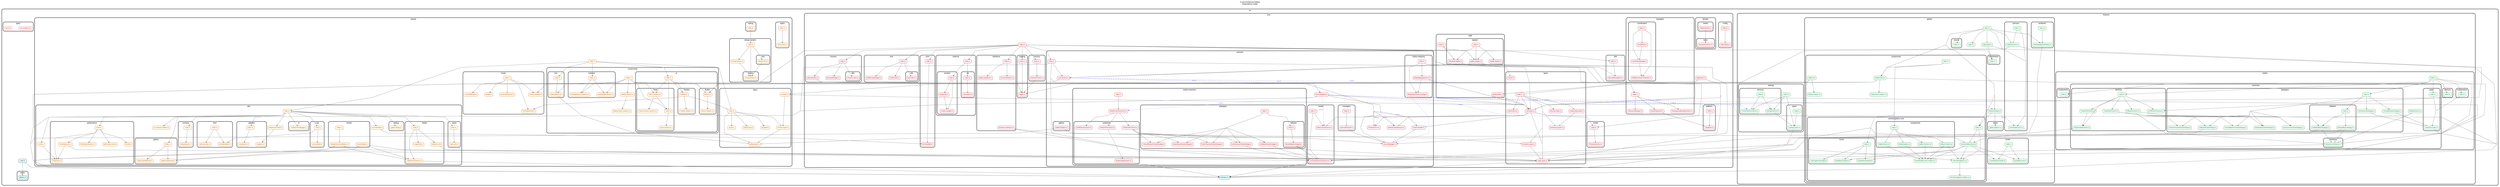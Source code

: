 strict digraph "dependency-cruiser output"{
    rankdir="TB" splines="polyline" overlap="false" nodesep="0.6" ranksep="1.2" fontname="Arial" fontsize="12" style="rounded,bold,filled" fillcolor="#ffffff" compound="true" concentrate="true" newrank="true" bgcolor="white" label="X.com Enhanced Gallery\nDependency Graph\n\n" labelloc="t" labeljust="c"
    node [shape="box" style="rounded,filled" height="0.2" color="#333333" fillcolor="#FAFAFA" fontcolor="#333333" fontname="Arial" fontsize="10" penwidth="1" margin="0.1"]
    edge [arrowhead="normal" arrowsize="0.8" penwidth="1" color="#666666" fontname="Arial" fontsize="8" fontcolor="#333333"]

    subgraph "cluster_src" {label="src" "src/constants.ts" [label=<constants.ts> tooltip="constants.ts" URL="src/constants.ts" fillcolor="#ddfeff"] }
    subgraph "cluster_src" {label="src" subgraph "cluster_src/core" {label="core" "src/core/Application.ts" [label=<Application.ts> tooltip="Application.ts" URL="src/core/Application.ts" fillcolor="#FDF2F8" color="#B91C1C" fontcolor="#B91C1C"] } }
    "src/core/Application.ts" -> "src/constants.ts"
    "src/core/Application.ts" -> "src/core/logging/logger.ts"
    "src/core/Application.ts" -> "src/core/services/ServiceManager.ts"
    "src/core/Application.ts" -> "src/core/types/core-types.ts" [arrowhead="onormal" penwidth="1.0"]
    subgraph "cluster_src" {label="src" subgraph "cluster_src/core" {label="core" subgraph "cluster_src/core/browser" {label="browser" "src/core/browser/BrowserManager.ts" [label=<BrowserManager.ts> tooltip="BrowserManager.ts" URL="src/core/browser/BrowserManager.ts" fillcolor="#FDF2F8" color="#B91C1C" fontcolor="#B91C1C"] } } }
    subgraph "cluster_src" {label="src" subgraph "cluster_src/core" {label="core" subgraph "cluster_src/core/browser" {label="browser" "src/core/browser/BrowserUtils.ts" [label=<BrowserUtils.ts> tooltip="BrowserUtils.ts" URL="src/core/browser/BrowserUtils.ts" fillcolor="#FDF2F8" color="#B91C1C" fontcolor="#B91C1C"] } } }
    "src/core/browser/BrowserUtils.ts" -> "src/core/logging/logger.ts"
    subgraph "cluster_src" {label="src" subgraph "cluster_src/core" {label="core" subgraph "cluster_src/core/browser" {label="browser" "src/core/browser/index.ts" [label=<index.ts> tooltip="index.ts" URL="src/core/browser/index.ts" fillcolor="#FDF2F8" color="#B91C1C" fontcolor="#B91C1C"] } } }
    "src/core/browser/index.ts" -> "src/core/browser/BrowserManager.ts" [arrowhead="inv"]
    "src/core/browser/index.ts" -> "src/core/browser/BrowserUtils.ts" [arrowhead="inv"]
    "src/core/browser/index.ts" -> "src/core/browser/utils/browser-utils.ts" [arrowhead="inv"]
    subgraph "cluster_src" {label="src" subgraph "cluster_src/core" {label="core" subgraph "cluster_src/core/browser" {label="browser" subgraph "cluster_src/core/browser/utils" {label="utils" "src/core/browser/utils/browser-utils.ts" [label=<browser-utils.ts> tooltip="browser-utils.ts" URL="src/core/browser/utils/browser-utils.ts" fillcolor="#FDF2F8" color="#B91C1C" fontcolor="#B91C1C"] } } } }
    subgraph "cluster_src" {label="src" subgraph "cluster_src/core" {label="core" subgraph "cluster_src/core/config" {label="config" "src/core/config/AppConfig.ts" [label=<AppConfig.ts> tooltip="AppConfig.ts" URL="src/core/config/AppConfig.ts" fillcolor="#FDF2F8" color="#B91C1C" fontcolor="#B91C1C"] } } }
    subgraph "cluster_src" {label="src" subgraph "cluster_src/core" {label="core" subgraph "cluster_src/core/config" {label="config" "src/core/config/index.ts" [label=<index.ts> tooltip="index.ts" URL="src/core/config/index.ts" fillcolor="#FDF2F8" color="#B91C1C" fontcolor="#B91C1C"] } } }
    "src/core/config/index.ts" -> "src/core/config/AppConfig.ts" [arrowhead="inv"]
    "src/core/config/index.ts" -> "src/core/config/AppConfig.ts" [arrowhead="onormal" penwidth="1.0"]
    subgraph "cluster_src" {label="src" subgraph "cluster_src/core" {label="core" subgraph "cluster_src/core/dom" {label="dom" "src/core/dom/DOMCache.ts" [label=<DOMCache.ts> tooltip="DOMCache.ts" URL="src/core/dom/DOMCache.ts" fillcolor="#FDF2F8" color="#B91C1C" fontcolor="#B91C1C"] } } }
    subgraph "cluster_src" {label="src" subgraph "cluster_src/core" {label="core" subgraph "cluster_src/core/dom" {label="dom" "src/core/dom/DOMEventManager.ts" [label=<DOMEventManager.ts> tooltip="DOMEventManager.ts" URL="src/core/dom/DOMEventManager.ts" fillcolor="#FDF2F8" color="#B91C1C" fontcolor="#B91C1C"] } } }
    subgraph "cluster_src" {label="src" subgraph "cluster_src/core" {label="core" subgraph "cluster_src/core/dom" {label="dom" "src/core/dom/index.ts" [label=<index.ts> tooltip="index.ts" URL="src/core/dom/index.ts" fillcolor="#FDF2F8" color="#B91C1C" fontcolor="#B91C1C"] } } }
    "src/core/dom/index.ts" -> "src/core/dom/DOMCache.ts" [arrowhead="inv"]
    "src/core/dom/index.ts" -> "src/core/dom/DOMEventManager.ts" [arrowhead="inv"]
    "src/core/dom/index.ts" -> "src/core/dom/utils/dom-utils.ts" [arrowhead="inv"]
    subgraph "cluster_src" {label="src" subgraph "cluster_src/core" {label="core" subgraph "cluster_src/core/dom" {label="dom" subgraph "cluster_src/core/dom/utils" {label="utils" "src/core/dom/utils/dom-utils.ts" [label=<dom-utils.ts> tooltip="dom-utils.ts" URL="src/core/dom/utils/dom-utils.ts" fillcolor="#FDF2F8" color="#B91C1C" fontcolor="#B91C1C"] } } } }
    subgraph "cluster_src" {label="src" subgraph "cluster_src/core" {label="core" subgraph "cluster_src/core/domain" {label="domain" subgraph "cluster_src/core/domain/base" {label="base" "src/core/domain/base/DomainPrimitives.ts" [label=<DomainPrimitives.ts> tooltip="DomainPrimitives.ts" URL="src/core/domain/base/DomainPrimitives.ts" fillcolor="#FDF2F8" color="#B91C1C" fontcolor="#B91C1C"] } } } }
    subgraph "cluster_src" {label="src" subgraph "cluster_src/core" {label="core" subgraph "cluster_src/core/domain" {label="domain" subgraph "cluster_src/core/domain/media" {label="media" "src/core/domain/media/MediaDomain.ts" [label=<MediaDomain.ts> tooltip="MediaDomain.ts" URL="src/core/domain/media/MediaDomain.ts" fillcolor="#FDF2F8" color="#B91C1C" fontcolor="#B91C1C"] } } } }
    "src/core/domain/media/MediaDomain.ts" -> "src/core/domain/base/DomainPrimitives.ts"
    subgraph "cluster_src" {label="src" subgraph "cluster_src/core" {label="core" subgraph "cluster_src/core/error" {label="error" "src/core/error/ErrorHandler.ts" [label=<ErrorHandler.ts> tooltip="ErrorHandler.ts" URL="src/core/error/ErrorHandler.ts" fillcolor="#FDF2F8" color="#B91C1C" fontcolor="#B91C1C"] } } }
    subgraph "cluster_src" {label="src" subgraph "cluster_src/core" {label="core" subgraph "cluster_src/core/error" {label="error" "src/core/error/index.ts" [label=<index.ts> tooltip="index.ts" URL="src/core/error/index.ts" fillcolor="#FDF2F8" color="#B91C1C" fontcolor="#B91C1C"] } } }
    "src/core/error/index.ts" -> "src/core/error/ErrorHandler.ts" [arrowhead="inv"]
    subgraph "cluster_src" {label="src" subgraph "cluster_src/core" {label="core" subgraph "cluster_src/core/external" {label="external" "src/core/external/index.ts" [label=<index.ts> tooltip="index.ts" URL="src/core/external/index.ts" fillcolor="#FDF2F8" color="#B91C1C" fontcolor="#B91C1C"] } } }
    "src/core/external/index.ts" -> "src/core/external/vendors/index.ts" [arrowhead="inv"]
    "src/core/external/index.ts" -> "src/core/external/zip/index.ts" [arrowhead="inv"]
    subgraph "cluster_src" {label="src" subgraph "cluster_src/core" {label="core" subgraph "cluster_src/core/external" {label="external" subgraph "cluster_src/core/external/vendors" {label="vendors" "src/core/external/vendors/index.ts" [label=<index.ts> tooltip="index.ts" URL="src/core/external/vendors/index.ts" fillcolor="#FDF2F8" color="#B91C1C" fontcolor="#B91C1C"] } } } }
    "src/core/external/vendors/index.ts" -> "src/core/external/vendors/vendor-api.ts" [arrowhead="inv"]
    "src/core/external/vendors/index.ts" -> "src/core/external/vendors/vendor-manager.ts" [arrowhead="onormal" penwidth="1.0"]
    subgraph "cluster_src" {label="src" subgraph "cluster_src/core" {label="core" subgraph "cluster_src/core/external" {label="external" subgraph "cluster_src/core/external/vendors" {label="vendors" "src/core/external/vendors/vendor-api.ts" [label=<vendor-api.ts> tooltip="vendor-api.ts" URL="src/core/external/vendors/vendor-api.ts" fillcolor="#FDF2F8" color="#B91C1C" fontcolor="#B91C1C"] } } } }
    "src/core/external/vendors/vendor-api.ts" -> "src/core/external/vendors/vendor-manager.ts"
    subgraph "cluster_src" {label="src" subgraph "cluster_src/core" {label="core" subgraph "cluster_src/core/external" {label="external" subgraph "cluster_src/core/external/vendors" {label="vendors" "src/core/external/vendors/vendor-manager.ts" [label=<vendor-manager.ts> tooltip="vendor-manager.ts" URL="src/core/external/vendors/vendor-manager.ts" fillcolor="#FDF2F8" color="#B91C1C" fontcolor="#B91C1C"] } } } }
    subgraph "cluster_src" {label="src" subgraph "cluster_src/core" {label="core" subgraph "cluster_src/core/external" {label="external" subgraph "cluster_src/core/external/zip" {label="zip" "src/core/external/zip/index.ts" [label=<index.ts> tooltip="index.ts" URL="src/core/external/zip/index.ts" fillcolor="#FDF2F8" color="#B91C1C" fontcolor="#B91C1C"] } } } }
    "src/core/external/zip/index.ts" -> "src/core/external/zip/zip-creator.ts" [arrowhead="inv"]
    subgraph "cluster_src" {label="src" subgraph "cluster_src/core" {label="core" subgraph "cluster_src/core/external" {label="external" subgraph "cluster_src/core/external/zip" {label="zip" "src/core/external/zip/zip-creator.ts" [label=<zip-creator.ts> tooltip="zip-creator.ts" URL="src/core/external/zip/zip-creator.ts" fillcolor="#FDF2F8" color="#B91C1C" fontcolor="#B91C1C"] } } } }
    subgraph "cluster_src" {label="src" subgraph "cluster_src/core" {label="core" "src/core/index.ts" [label=<index.ts> tooltip="index.ts" URL="src/core/index.ts" fillcolor="#FDF2F8" color="#B91C1C" fontcolor="#B91C1C"] } }
    "src/core/index.ts" -> "src/constants.ts" [arrowhead="inv"]
    "src/core/index.ts" -> "src/core/browser/index.ts" [arrowhead="inv"]
    "src/core/index.ts" -> "src/core/dom/index.ts" [arrowhead="inv"]
    "src/core/index.ts" -> "src/core/error/index.ts" [arrowhead="inv"]
    "src/core/index.ts" -> "src/core/external/index.ts" [arrowhead="inv"]
    "src/core/index.ts" -> "src/core/interfaces/index.ts" [arrowhead="inv"]
    "src/core/index.ts" -> "src/core/logging/index.ts" [arrowhead="inv"]
    "src/core/index.ts" -> "src/core/managers/index.ts" [arrowhead="inv"]
    "src/core/index.ts" -> "src/core/media/index.ts" [arrowhead="inv"]
    "src/core/index.ts" -> "src/core/memory/index.ts" [arrowhead="inv"]
    "src/core/index.ts" -> "src/core/services/index.ts" [arrowhead="inv"]
    "src/core/index.ts" -> "src/core/state/signals/download.signals.ts" [arrowhead="inv"]
    "src/core/index.ts" -> "src/core/state/signals/gallery.signals.ts" [arrowhead="inv"]
    "src/core/index.ts" -> "src/core/types/core-types.ts" [arrowhead="onormal" penwidth="1.0"]
    "src/core/index.ts" -> "src/core/utils/index.ts" [arrowhead="inv"]
    subgraph "cluster_src" {label="src" subgraph "cluster_src/core" {label="core" subgraph "cluster_src/core/interfaces" {label="interfaces" "src/core/interfaces/ServiceInterfaces.ts" [label=<ServiceInterfaces.ts> tooltip="ServiceInterfaces.ts" URL="src/core/interfaces/ServiceInterfaces.ts" fillcolor="#FDF2F8" color="#B91C1C" fontcolor="#B91C1C"] } } }
    subgraph "cluster_src" {label="src" subgraph "cluster_src/core" {label="core" subgraph "cluster_src/core/interfaces" {label="interfaces" "src/core/interfaces/extraction.interfaces.ts" [label=<extraction.interfaces.ts> tooltip="extraction.interfaces.ts" URL="src/core/interfaces/extraction.interfaces.ts" fillcolor="#FDF2F8" color="#B91C1C" fontcolor="#B91C1C"] } } }
    "src/core/interfaces/extraction.interfaces.ts" -> "src/core/types/extraction.types.ts" [arrowhead="onormal" penwidth="1.0"]
    "src/core/interfaces/extraction.interfaces.ts" -> "src/core/types/media.types.ts" [arrowhead="onormal" penwidth="1.0"]
    subgraph "cluster_src" {label="src" subgraph "cluster_src/core" {label="core" subgraph "cluster_src/core/interfaces" {label="interfaces" "src/core/interfaces/gallery.interfaces.ts" [label=<gallery.interfaces.ts> tooltip="gallery.interfaces.ts" URL="src/core/interfaces/gallery.interfaces.ts" fillcolor="#FDF2F8" color="#B91C1C" fontcolor="#B91C1C"] } } }
    subgraph "cluster_src" {label="src" subgraph "cluster_src/core" {label="core" subgraph "cluster_src/core/interfaces" {label="interfaces" "src/core/interfaces/index.ts" [label=<index.ts> tooltip="index.ts" URL="src/core/interfaces/index.ts" fillcolor="#FDF2F8" color="#B91C1C" fontcolor="#B91C1C"] } } }
    "src/core/interfaces/index.ts" -> "src/core/interfaces/gallery.interfaces.ts" [arrowhead="inv"]
    "src/core/interfaces/index.ts" -> "src/core/interfaces/ServiceInterfaces.ts" [arrowhead="inv"]
    subgraph "cluster_src" {label="src" subgraph "cluster_src/core" {label="core" subgraph "cluster_src/core/logging" {label="logging" "src/core/logging/index.ts" [label=<index.ts> tooltip="index.ts" URL="src/core/logging/index.ts" fillcolor="#FDF2F8" color="#B91C1C" fontcolor="#B91C1C"] } } }
    "src/core/logging/index.ts" -> "src/core/logging/logger.ts" [arrowhead="inv"]
    subgraph "cluster_src" {label="src" subgraph "cluster_src/core" {label="core" subgraph "cluster_src/core/logging" {label="logging" "src/core/logging/logger.ts" [label=<logger.ts> tooltip="logger.ts" URL="src/core/logging/logger.ts" fillcolor="#FDF2F8" color="#B91C1C" fontcolor="#B91C1C"] } } }
    subgraph "cluster_src" {label="src" subgraph "cluster_src/core" {label="core" subgraph "cluster_src/core/managers" {label="managers" "src/core/managers/EventDispatcher.ts" [label=<EventDispatcher.ts> tooltip="EventDispatcher.ts" URL="src/core/managers/EventDispatcher.ts" fillcolor="#FDF2F8" color="#B91C1C" fontcolor="#B91C1C"] } } }
    "src/core/managers/EventDispatcher.ts" -> "src/core/patterns/Singleton.ts"
    subgraph "cluster_src" {label="src" subgraph "cluster_src/core" {label="core" subgraph "cluster_src/core/managers" {label="managers" "src/core/managers/NamespacedDesignSystem.ts" [label=<NamespacedDesignSystem.ts> tooltip="NamespacedDesignSystem.ts" URL="src/core/managers/NamespacedDesignSystem.ts" fillcolor="#FDF2F8" color="#B91C1C" fontcolor="#B91C1C"] } } }
    subgraph "cluster_src" {label="src" subgraph "cluster_src/core" {label="core" subgraph "cluster_src/core/managers" {label="managers" "src/core/managers/ResourceManager.ts" [label=<ResourceManager.ts> tooltip="ResourceManager.ts" URL="src/core/managers/ResourceManager.ts" fillcolor="#FDF2F8" color="#B91C1C" fontcolor="#B91C1C"] } } }
    subgraph "cluster_src" {label="src" subgraph "cluster_src/core" {label="core" subgraph "cluster_src/core/managers" {label="managers" subgraph "cluster_src/core/managers/coordinators" {label="coordinators" "src/core/managers/coordinators/Coordinator.ts" [label=<Coordinator.ts> tooltip="Coordinator.ts" URL="src/core/managers/coordinators/Coordinator.ts" fillcolor="#FDF2F8" color="#B91C1C" fontcolor="#B91C1C"] } } } }
    "src/core/managers/coordinators/Coordinator.ts" -> "src/core/managers/coordinators/CoordinatorManager.ts" [arrowhead="inv"]
    subgraph "cluster_src" {label="src" subgraph "cluster_src/core" {label="core" subgraph "cluster_src/core/managers" {label="managers" subgraph "cluster_src/core/managers/coordinators" {label="coordinators" "src/core/managers/coordinators/CoordinatorManager.ts" [label=<CoordinatorManager.ts> tooltip="CoordinatorManager.ts" URL="src/core/managers/coordinators/CoordinatorManager.ts" fillcolor="#FDF2F8" color="#B91C1C" fontcolor="#B91C1C"] } } } }
    "src/core/managers/coordinators/CoordinatorManager.ts" -> "src/core/managers/coordinators/MediaExtractorCoordinator.ts"
    subgraph "cluster_src" {label="src" subgraph "cluster_src/core" {label="core" subgraph "cluster_src/core/managers" {label="managers" subgraph "cluster_src/core/managers/coordinators" {label="coordinators" "src/core/managers/coordinators/MediaExtractorCoordinator.ts" [label=<MediaExtractorCoordinator.ts> tooltip="MediaExtractorCoordinator.ts" URL="src/core/managers/coordinators/MediaExtractorCoordinator.ts" fillcolor="#FDF2F8" color="#B91C1C" fontcolor="#B91C1C"] } } } }
    subgraph "cluster_src" {label="src" subgraph "cluster_src/core" {label="core" subgraph "cluster_src/core/managers" {label="managers" subgraph "cluster_src/core/managers/coordinators" {label="coordinators" "src/core/managers/coordinators/index.ts" [label=<index.ts> tooltip="index.ts" URL="src/core/managers/coordinators/index.ts" fillcolor="#FDF2F8" color="#B91C1C" fontcolor="#B91C1C"] } } } }
    "src/core/managers/coordinators/index.ts" -> "src/core/managers/coordinators/Coordinator.ts" [arrowhead="inv"]
    "src/core/managers/coordinators/index.ts" -> "src/core/managers/coordinators/CoordinatorManager.ts" [arrowhead="inv"]
    "src/core/managers/coordinators/index.ts" -> "src/core/managers/coordinators/CoordinatorManager.ts" [arrowhead="onormal" penwidth="1.0"]
    "src/core/managers/coordinators/index.ts" -> "src/core/managers/coordinators/MediaExtractorCoordinator.ts" [arrowhead="inv"]
    subgraph "cluster_src" {label="src" subgraph "cluster_src/core" {label="core" subgraph "cluster_src/core/managers" {label="managers" "src/core/managers/index.ts" [label=<index.ts> tooltip="index.ts" URL="src/core/managers/index.ts" fillcolor="#FDF2F8" color="#B91C1C" fontcolor="#B91C1C"] } } }
    "src/core/managers/index.ts" -> "src/core/managers/EventDispatcher.ts" [arrowhead="inv"]
    "src/core/managers/index.ts" -> "src/core/managers/NamespacedDesignSystem.ts" [arrowhead="inv"]
    "src/core/managers/index.ts" -> "src/core/managers/ResourceManager.ts" [arrowhead="inv"]
    subgraph "cluster_src" {label="src" subgraph "cluster_src/core" {label="core" subgraph "cluster_src/core/media" {label="media" "src/core/media/FilenameService.ts" [label=<FilenameService.ts> tooltip="FilenameService.ts" URL="src/core/media/FilenameService.ts" fillcolor="#FDF2F8" color="#B91C1C" fontcolor="#B91C1C"] } } }
    subgraph "cluster_src" {label="src" subgraph "cluster_src/core" {label="core" subgraph "cluster_src/core/media" {label="media" "src/core/media/index.ts" [label=<index.ts> tooltip="index.ts" URL="src/core/media/index.ts" fillcolor="#FDF2F8" color="#B91C1C" fontcolor="#B91C1C"] } } }
    "src/core/media/index.ts" -> "src/core/media/FilenameService.ts" [arrowhead="inv"]
    subgraph "cluster_src" {label="src" subgraph "cluster_src/core" {label="core" subgraph "cluster_src/core/memory" {label="memory" "src/core/memory/MemoryTracker.ts" [label=<MemoryTracker.ts> tooltip="MemoryTracker.ts" URL="src/core/memory/MemoryTracker.ts" fillcolor="#FDF2F8" color="#B91C1C" fontcolor="#B91C1C"] } } }
    "src/core/memory/MemoryTracker.ts" -> "src/core/logging/logger.ts"
    subgraph "cluster_src" {label="src" subgraph "cluster_src/core" {label="core" subgraph "cluster_src/core/memory" {label="memory" "src/core/memory/index.ts" [label=<index.ts> tooltip="index.ts" URL="src/core/memory/index.ts" fillcolor="#FDF2F8" color="#B91C1C" fontcolor="#B91C1C"] } } }
    "src/core/memory/index.ts" -> "src/core/memory/MemoryTracker.ts" [arrowhead="inv"]
    subgraph "cluster_src" {label="src" subgraph "cluster_src/core" {label="core" subgraph "cluster_src/core/patterns" {label="patterns" "src/core/patterns/Singleton.ts" [label=<Singleton.ts> tooltip="Singleton.ts" URL="src/core/patterns/Singleton.ts" fillcolor="#FDF2F8" color="#B91C1C" fontcolor="#B91C1C"] } } }
    subgraph "cluster_src" {label="src" subgraph "cluster_src/core" {label="core" subgraph "cluster_src/core/patterns" {label="patterns" "src/core/patterns/index.ts" [label=<index.ts> tooltip="index.ts" URL="src/core/patterns/index.ts" fillcolor="#FDF2F8" color="#B91C1C" fontcolor="#B91C1C"] } } }
    "src/core/patterns/index.ts" -> "src/core/patterns/Singleton.ts" [arrowhead="inv"]
    subgraph "cluster_src" {label="src" subgraph "cluster_src/core" {label="core" subgraph "cluster_src/core/services" {label="services" "src/core/services/BulkDownloadService.ts" [label=<BulkDownloadService.ts> tooltip="BulkDownloadService.ts" URL="src/core/services/BulkDownloadService.ts" fillcolor="#FDF2F8" color="#B91C1C" fontcolor="#B91C1C"] } } }
    subgraph "cluster_src" {label="src" subgraph "cluster_src/core" {label="core" subgraph "cluster_src/core/services" {label="services" "src/core/services/ServiceManager.ts" [label=<ServiceManager.ts> tooltip="ServiceManager.ts" URL="src/core/services/ServiceManager.ts" fillcolor="#FDF2F8" color="#B91C1C" fontcolor="#B91C1C"] } } }
    subgraph "cluster_src" {label="src" subgraph "cluster_src/core" {label="core" subgraph "cluster_src/core/services" {label="services" "src/core/services/ServiceRegistry.ts" [label=<ServiceRegistry.ts> tooltip="ServiceRegistry.ts" URL="src/core/services/ServiceRegistry.ts" fillcolor="#FDF2F8" color="#B91C1C" fontcolor="#B91C1C"] } } }
    "src/core/services/ServiceRegistry.ts" -> "src/constants.ts"
    "src/core/services/ServiceRegistry.ts" -> "src/features/gallery/GalleryRenderer.ts" [style="dashed" color="#6366F1" xlabel="dynamic" fontcolor="#6366F1"]
    "src/core/services/ServiceRegistry.ts" -> "src/features/gallery/services/DownloadService.ts" [style="dashed" color="#6366F1" xlabel="dynamic" fontcolor="#6366F1"]
    "src/core/services/ServiceRegistry.ts" -> "src/features/settings/services/SettingsService.ts" [style="dashed" color="#6366F1" xlabel="dynamic" fontcolor="#6366F1"]
    "src/core/services/ServiceRegistry.ts" -> "src/features/settings/services/TwitterTokenExtractor.ts" [style="dashed" color="#6366F1" xlabel="dynamic" fontcolor="#6366F1"]
    "src/core/services/ServiceRegistry.ts" -> "src/core/media/index.ts" [style="dashed" color="#6366F1" xlabel="dynamic" fontcolor="#6366F1"]
    "src/core/services/ServiceRegistry.ts" -> "src/core/types/core-types.ts" [arrowhead="onormal" penwidth="1.0"]
    "src/core/services/ServiceRegistry.ts" -> "src/core/services/BulkDownloadService.ts" [style="dashed" color="#6366F1" xlabel="dynamic" fontcolor="#6366F1"]
    "src/core/services/ServiceRegistry.ts" -> "src/core/services/media-extraction/MediaExtractionService.ts" [style="dashed" color="#6366F1" xlabel="dynamic" fontcolor="#6366F1"]
    "src/core/services/ServiceRegistry.ts" -> "src/core/services/media/VideoControlService.ts" [style="dashed" color="#6366F1" xlabel="dynamic" fontcolor="#6366F1"]
    "src/core/services/ServiceRegistry.ts" -> "src/core/services/ServiceManager.ts"
    "src/core/services/ServiceRegistry.ts" -> "src/core/services/ThemeService.ts" [style="dashed" color="#6366F1" xlabel="dynamic" fontcolor="#6366F1"]
    "src/core/services/ServiceRegistry.ts" -> "src/core/services/ToastController.ts" [style="dashed" color="#6366F1" xlabel="dynamic" fontcolor="#6366F1"]
    subgraph "cluster_src" {label="src" subgraph "cluster_src/core" {label="core" subgraph "cluster_src/core/services" {label="services" "src/core/services/ThemeService.ts" [label=<ThemeService.ts> tooltip="ThemeService.ts" URL="src/core/services/ThemeService.ts" fillcolor="#FDF2F8" color="#B91C1C" fontcolor="#B91C1C"] } } }
    subgraph "cluster_src" {label="src" subgraph "cluster_src/core" {label="core" subgraph "cluster_src/core/services" {label="services" "src/core/services/ToastController.ts" [label=<ToastController.ts> tooltip="ToastController.ts" URL="src/core/services/ToastController.ts" fillcolor="#FDF2F8" color="#B91C1C" fontcolor="#B91C1C"] } } }
    "src/core/services/ToastController.ts" -> "src/core/services/ServiceManager.ts" [arrowhead="onormal" penwidth="1.0"]
    subgraph "cluster_src" {label="src" subgraph "cluster_src/core" {label="core" subgraph "cluster_src/core/services" {label="services" "src/core/services/core-services.ts" [label=<core-services.ts> tooltip="core-services.ts" URL="src/core/services/core-services.ts" fillcolor="#FDF2F8" color="#B91C1C" fontcolor="#B91C1C"] } } }
    "src/core/services/core-services.ts" -> "src/constants.ts"
    "src/core/services/core-services.ts" -> "src/core/managers/index.ts" [style="dashed" color="#6366F1" xlabel="dynamic" fontcolor="#6366F1"]
    "src/core/services/core-services.ts" -> "src/core/services/ServiceManager.ts" [style="dashed" color="#6366F1" xlabel="dynamic" fontcolor="#6366F1"]
    "src/core/services/core-services.ts" -> "src/core/services/ServiceRegistry.ts" [style="dashed" color="#6366F1" xlabel="dynamic" fontcolor="#6366F1"]
    subgraph "cluster_src" {label="src" subgraph "cluster_src/core" {label="core" subgraph "cluster_src/core/services" {label="services" subgraph "cluster_src/core/services/gallery" {label="gallery" "src/core/services/gallery/GalleryInitializer.ts" [label=<GalleryInitializer.ts> tooltip="GalleryInitializer.ts" URL="src/core/services/gallery/GalleryInitializer.ts" fillcolor="#FDF2F8" color="#B91C1C" fontcolor="#B91C1C"] } } } }
    "src/core/services/gallery/GalleryInitializer.ts" -> "src/constants.ts"
    "src/core/services/gallery/GalleryInitializer.ts" -> "src/core/services/ServiceManager.ts"
    subgraph "cluster_src" {label="src" subgraph "cluster_src/core" {label="core" subgraph "cluster_src/core/services" {label="services" "src/core/services/index.ts" [label=<index.ts> tooltip="index.ts" URL="src/core/services/index.ts" fillcolor="#FDF2F8" color="#B91C1C" fontcolor="#B91C1C"] } } }
    "src/core/services/index.ts" -> "src/constants.ts" [arrowhead="inv"]
    "src/core/services/index.ts" -> "src/core/types/core-types.ts" [arrowhead="onormal" penwidth="1.0"]
    "src/core/services/index.ts" -> "src/core/services/BulkDownloadService.ts" [arrowhead="inv"]
    "src/core/services/index.ts" -> "src/core/services/BulkDownloadService.ts" [arrowhead="onormal" penwidth="1.0"]
    "src/core/services/index.ts" -> "src/core/services/core-services.ts" [arrowhead="inv"]
    "src/core/services/index.ts" -> "src/core/services/media/UsernameExtractionService.ts" [arrowhead="inv"]
    "src/core/services/index.ts" -> "src/core/services/ServiceManager.ts" [arrowhead="inv"]
    "src/core/services/index.ts" -> "src/core/services/ServiceManager.ts" [arrowhead="onormal" penwidth="1.0"]
    "src/core/services/index.ts" -> "src/core/services/ServiceRegistry.ts" [arrowhead="inv"]
    "src/core/services/index.ts" -> "src/core/services/ThemeService.ts" [arrowhead="inv"]
    "src/core/services/index.ts" -> "src/core/services/ThemeService.ts" [arrowhead="onormal" penwidth="1.0"]
    "src/core/services/index.ts" -> "src/core/services/ToastController.ts" [arrowhead="inv"]
    "src/core/services/index.ts" -> "src/core/services/ToastController.ts" [arrowhead="onormal" penwidth="1.0"]
    subgraph "cluster_src" {label="src" subgraph "cluster_src/core" {label="core" subgraph "cluster_src/core/services" {label="services" subgraph "cluster_src/core/services/managers" {label="managers" "src/core/services/managers/ServiceResolver.ts" [label=<ServiceResolver.ts> tooltip="ServiceResolver.ts" URL="src/core/services/managers/ServiceResolver.ts" fillcolor="#FDF2F8" color="#B91C1C" fontcolor="#B91C1C"] } } } }
    "src/core/services/managers/ServiceResolver.ts" -> "src/core/services/ServiceManager.ts" [arrowhead="onormal" penwidth="1.0"]
    subgraph "cluster_src" {label="src" subgraph "cluster_src/core" {label="core" subgraph "cluster_src/core/services" {label="services" subgraph "cluster_src/core/services/managers" {label="managers" "src/core/services/managers/index.ts" [label=<index.ts> tooltip="index.ts" URL="src/core/services/managers/index.ts" fillcolor="#FDF2F8" color="#B91C1C" fontcolor="#B91C1C"] } } } }
    "src/core/services/managers/index.ts" -> "src/core/services/managers/ServiceResolver.ts" [arrowhead="inv"]
    "src/core/services/managers/index.ts" -> "src/core/services/managers/ServiceResolver.ts" [arrowhead="onormal" penwidth="1.0"]
    subgraph "cluster_src" {label="src" subgraph "cluster_src/core" {label="core" subgraph "cluster_src/core/services" {label="services" subgraph "cluster_src/core/services/media-extraction" {label="media-extraction" "src/core/services/media-extraction/MediaExtractionService.ts" [label=<MediaExtractionService.ts> tooltip="MediaExtractionService.ts" URL="src/core/services/media-extraction/MediaExtractionService.ts" fillcolor="#FDF2F8" color="#B91C1C" fontcolor="#B91C1C"] } } } }
    "src/core/services/media-extraction/MediaExtractionService.ts" -> "src/core/services/media-extraction/extractors/DOMDirectExtractor.ts"
    "src/core/services/media-extraction/MediaExtractionService.ts" -> "src/core/services/media-extraction/extractors/TweetInfoExtractor.ts"
    "src/core/services/media-extraction/MediaExtractionService.ts" -> "src/core/services/media-extraction/extractors/TwitterAPIExtractor.ts"
    subgraph "cluster_src" {label="src" subgraph "cluster_src/core" {label="core" subgraph "cluster_src/core/services" {label="services" subgraph "cluster_src/core/services/media-extraction" {label="media-extraction" subgraph "cluster_src/core/services/media-extraction/extractors" {label="extractors" "src/core/services/media-extraction/extractors/DOMDirectExtractor.ts" [label=<DOMDirectExtractor.ts> tooltip="DOMDirectExtractor.ts" URL="src/core/services/media-extraction/extractors/DOMDirectExtractor.ts" fillcolor="#FDF2F8" color="#B91C1C" fontcolor="#B91C1C"] } } } } }
    subgraph "cluster_src" {label="src" subgraph "cluster_src/core" {label="core" subgraph "cluster_src/core/services" {label="services" subgraph "cluster_src/core/services/media-extraction" {label="media-extraction" subgraph "cluster_src/core/services/media-extraction/extractors" {label="extractors" "src/core/services/media-extraction/extractors/TweetInfoExtractor.ts" [label=<TweetInfoExtractor.ts> tooltip="TweetInfoExtractor.ts" URL="src/core/services/media-extraction/extractors/TweetInfoExtractor.ts" fillcolor="#FDF2F8" color="#B91C1C" fontcolor="#B91C1C"] } } } } }
    "src/core/services/media-extraction/extractors/TweetInfoExtractor.ts" -> "src/core/services/media-extraction/strategies/ClickedElementTweetStrategy.ts"
    "src/core/services/media-extraction/extractors/TweetInfoExtractor.ts" -> "src/core/services/media-extraction/strategies/DataAttributeTweetStrategy.ts"
    "src/core/services/media-extraction/extractors/TweetInfoExtractor.ts" -> "src/core/services/media-extraction/strategies/DomStructureTweetStrategy.ts"
    "src/core/services/media-extraction/extractors/TweetInfoExtractor.ts" -> "src/core/services/media-extraction/strategies/ParentTraversalTweetStrategy.ts"
    "src/core/services/media-extraction/extractors/TweetInfoExtractor.ts" -> "src/core/services/media-extraction/strategies/UrlBasedTweetStrategy.ts"
    subgraph "cluster_src" {label="src" subgraph "cluster_src/core" {label="core" subgraph "cluster_src/core/services" {label="services" subgraph "cluster_src/core/services/media-extraction" {label="media-extraction" subgraph "cluster_src/core/services/media-extraction/extractors" {label="extractors" "src/core/services/media-extraction/extractors/TwitterAPIExtractor.ts" [label=<TwitterAPIExtractor.ts> tooltip="TwitterAPIExtractor.ts" URL="src/core/services/media-extraction/extractors/TwitterAPIExtractor.ts" fillcolor="#FDF2F8" color="#B91C1C" fontcolor="#B91C1C"] } } } } }
    "src/core/services/media-extraction/extractors/TwitterAPIExtractor.ts" -> "src/core/services/media-extraction/extractors/TwitterVideoExtractor.ts"
    subgraph "cluster_src" {label="src" subgraph "cluster_src/core" {label="core" subgraph "cluster_src/core/services" {label="services" subgraph "cluster_src/core/services/media-extraction" {label="media-extraction" subgraph "cluster_src/core/services/media-extraction/extractors" {label="extractors" "src/core/services/media-extraction/extractors/TwitterVideoExtractor.ts" [label=<TwitterVideoExtractor.ts> tooltip="TwitterVideoExtractor.ts" URL="src/core/services/media-extraction/extractors/TwitterVideoExtractor.ts" fillcolor="#FDF2F8" color="#B91C1C" fontcolor="#B91C1C"] } } } } }
    "src/core/services/media-extraction/extractors/TwitterVideoExtractor.ts" -> "src/constants.ts"
    subgraph "cluster_src" {label="src" subgraph "cluster_src/core" {label="core" subgraph "cluster_src/core/services" {label="services" subgraph "cluster_src/core/services/media-extraction" {label="media-extraction" "src/core/services/media-extraction/index.ts" [label=<index.ts> tooltip="index.ts" URL="src/core/services/media-extraction/index.ts" fillcolor="#FDF2F8" color="#B91C1C" fontcolor="#B91C1C"] } } } }
    "src/core/services/media-extraction/index.ts" -> "src/core/services/media-extraction/MediaExtractionService.ts" [arrowhead="inv"]
    subgraph "cluster_src" {label="src" subgraph "cluster_src/core" {label="core" subgraph "cluster_src/core/services" {label="services" subgraph "cluster_src/core/services/media-extraction" {label="media-extraction" subgraph "cluster_src/core/services/media-extraction/strategies" {label="strategies" "src/core/services/media-extraction/strategies/ClickedElementTweetStrategy.ts" [label=<ClickedElementTweetStrategy.ts> tooltip="ClickedElementTweetStrategy.ts" URL="src/core/services/media-extraction/strategies/ClickedElementTweetStrategy.ts" fillcolor="#FDF2F8" color="#B91C1C" fontcolor="#B91C1C"] } } } } }
    subgraph "cluster_src" {label="src" subgraph "cluster_src/core" {label="core" subgraph "cluster_src/core/services" {label="services" subgraph "cluster_src/core/services/media-extraction" {label="media-extraction" subgraph "cluster_src/core/services/media-extraction/strategies" {label="strategies" "src/core/services/media-extraction/strategies/DataAttributeTweetStrategy.ts" [label=<DataAttributeTweetStrategy.ts> tooltip="DataAttributeTweetStrategy.ts" URL="src/core/services/media-extraction/strategies/DataAttributeTweetStrategy.ts" fillcolor="#FDF2F8" color="#B91C1C" fontcolor="#B91C1C"] } } } } }
    subgraph "cluster_src" {label="src" subgraph "cluster_src/core" {label="core" subgraph "cluster_src/core/services" {label="services" subgraph "cluster_src/core/services/media-extraction" {label="media-extraction" subgraph "cluster_src/core/services/media-extraction/strategies" {label="strategies" "src/core/services/media-extraction/strategies/DomStructureTweetStrategy.ts" [label=<DomStructureTweetStrategy.ts> tooltip="DomStructureTweetStrategy.ts" URL="src/core/services/media-extraction/strategies/DomStructureTweetStrategy.ts" fillcolor="#FDF2F8" color="#B91C1C" fontcolor="#B91C1C"] } } } } }
    "src/core/services/media-extraction/strategies/DomStructureTweetStrategy.ts" -> "src/core/services/media/UsernameExtractionService.ts"
    subgraph "cluster_src" {label="src" subgraph "cluster_src/core" {label="core" subgraph "cluster_src/core/services" {label="services" subgraph "cluster_src/core/services/media-extraction" {label="media-extraction" subgraph "cluster_src/core/services/media-extraction/strategies" {label="strategies" "src/core/services/media-extraction/strategies/ParentTraversalTweetStrategy.ts" [label=<ParentTraversalTweetStrategy.ts> tooltip="ParentTraversalTweetStrategy.ts" URL="src/core/services/media-extraction/strategies/ParentTraversalTweetStrategy.ts" fillcolor="#FDF2F8" color="#B91C1C" fontcolor="#B91C1C"] } } } } }
    subgraph "cluster_src" {label="src" subgraph "cluster_src/core" {label="core" subgraph "cluster_src/core/services" {label="services" subgraph "cluster_src/core/services/media-extraction" {label="media-extraction" subgraph "cluster_src/core/services/media-extraction/strategies" {label="strategies" "src/core/services/media-extraction/strategies/UrlBasedTweetStrategy.ts" [label=<UrlBasedTweetStrategy.ts> tooltip="UrlBasedTweetStrategy.ts" URL="src/core/services/media-extraction/strategies/UrlBasedTweetStrategy.ts" fillcolor="#FDF2F8" color="#B91C1C" fontcolor="#B91C1C"] } } } } }
    "src/core/services/media-extraction/strategies/UrlBasedTweetStrategy.ts" -> "src/core/services/media/UsernameExtractionService.ts"
    subgraph "cluster_src" {label="src" subgraph "cluster_src/core" {label="core" subgraph "cluster_src/core/services" {label="services" subgraph "cluster_src/core/services/media-extraction" {label="media-extraction" subgraph "cluster_src/core/services/media-extraction/strategies" {label="strategies" subgraph "cluster_src/core/services/media-extraction/strategies/fallback" {label="fallback" "src/core/services/media-extraction/strategies/fallback/BaseFallbackStrategy.ts" [label=<BaseFallbackStrategy.ts> tooltip="BaseFallbackStrategy.ts" URL="src/core/services/media-extraction/strategies/fallback/BaseFallbackStrategy.ts" fillcolor="#FDF2F8" color="#B91C1C" fontcolor="#B91C1C"] } } } } } }
    "src/core/services/media-extraction/strategies/fallback/BaseFallbackStrategy.ts" -> "src/core/services/media/UsernameExtractionService.ts"
    "src/core/services/media-extraction/strategies/fallback/BaseFallbackStrategy.ts" -> "src/core/types/media.types.ts" [arrowhead="onormal" penwidth="1.0"]
    subgraph "cluster_src" {label="src" subgraph "cluster_src/core" {label="core" subgraph "cluster_src/core/services" {label="services" subgraph "cluster_src/core/services/media-extraction" {label="media-extraction" subgraph "cluster_src/core/services/media-extraction/strategies" {label="strategies" subgraph "cluster_src/core/services/media-extraction/strategies/fallback" {label="fallback" "src/core/services/media-extraction/strategies/fallback/index.ts" [label=<index.ts> tooltip="index.ts" URL="src/core/services/media-extraction/strategies/fallback/index.ts" fillcolor="#FDF2F8" color="#B91C1C" fontcolor="#B91C1C"] } } } } } }
    "src/core/services/media-extraction/strategies/fallback/index.ts" -> "src/core/services/media-extraction/strategies/fallback/BaseFallbackStrategy.ts" [arrowhead="inv"]
    subgraph "cluster_src" {label="src" subgraph "cluster_src/core" {label="core" subgraph "cluster_src/core/services" {label="services" subgraph "cluster_src/core/services/media-extraction" {label="media-extraction" subgraph "cluster_src/core/services/media-extraction/strategies" {label="strategies" "src/core/services/media-extraction/strategies/index.ts" [label=<index.ts> tooltip="index.ts" URL="src/core/services/media-extraction/strategies/index.ts" fillcolor="#FDF2F8" color="#B91C1C" fontcolor="#B91C1C"] } } } } }
    "src/core/services/media-extraction/strategies/index.ts" -> "src/core/services/media-extraction/strategies/ClickedElementTweetStrategy.ts" [arrowhead="inv"]
    "src/core/services/media-extraction/strategies/index.ts" -> "src/core/services/media-extraction/strategies/DataAttributeTweetStrategy.ts" [arrowhead="inv"]
    "src/core/services/media-extraction/strategies/index.ts" -> "src/core/services/media-extraction/strategies/DomStructureTweetStrategy.ts" [arrowhead="inv"]
    "src/core/services/media-extraction/strategies/index.ts" -> "src/core/services/media-extraction/strategies/fallback/index.ts" [arrowhead="inv"]
    "src/core/services/media-extraction/strategies/index.ts" -> "src/core/services/media-extraction/strategies/ParentTraversalTweetStrategy.ts" [arrowhead="inv"]
    "src/core/services/media-extraction/strategies/index.ts" -> "src/core/services/media-extraction/strategies/UrlBasedTweetStrategy.ts" [arrowhead="inv"]
    subgraph "cluster_src" {label="src" subgraph "cluster_src/core" {label="core" subgraph "cluster_src/core/services" {label="services" subgraph "cluster_src/core/services/media-mapping" {label="media-mapping" "src/core/services/media-mapping/MediaMappingService.ts" [label=<MediaMappingService.ts> tooltip="MediaMappingService.ts" URL="src/core/services/media-mapping/MediaMappingService.ts" fillcolor="#FDF2F8" color="#B91C1C" fontcolor="#B91C1C"] } } } }
    "src/core/services/media-mapping/MediaMappingService.ts" -> "src/core/types/core-types.ts" [arrowhead="onormal" penwidth="1.0"]
    "src/core/services/media-mapping/MediaMappingService.ts" -> "src/core/services/media-mapping/MediaTabUrlDirectStrategy.ts"
    subgraph "cluster_src" {label="src" subgraph "cluster_src/core" {label="core" subgraph "cluster_src/core/services" {label="services" subgraph "cluster_src/core/services/media-mapping" {label="media-mapping" "src/core/services/media-mapping/MediaTabUrlDirectStrategy.ts" [label=<MediaTabUrlDirectStrategy.ts> tooltip="MediaTabUrlDirectStrategy.ts" URL="src/core/services/media-mapping/MediaTabUrlDirectStrategy.ts" fillcolor="#FDF2F8" color="#B91C1C" fontcolor="#B91C1C"] } } } }
    "src/core/services/media-mapping/MediaTabUrlDirectStrategy.ts" -> "src/core/types/core-types.ts" [arrowhead="onormal" penwidth="1.0"]
    subgraph "cluster_src" {label="src" subgraph "cluster_src/core" {label="core" subgraph "cluster_src/core/services" {label="services" subgraph "cluster_src/core/services/media-mapping" {label="media-mapping" "src/core/services/media-mapping/index.ts" [label=<index.ts> tooltip="index.ts" URL="src/core/services/media-mapping/index.ts" fillcolor="#FDF2F8" color="#B91C1C" fontcolor="#B91C1C"] } } } }
    "src/core/services/media-mapping/index.ts" -> "src/core/types/core-types.ts" [arrowhead="onormal" penwidth="1.0"]
    "src/core/services/media-mapping/index.ts" -> "src/core/services/media-mapping/MediaMappingService.ts" [arrowhead="inv"]
    "src/core/services/media-mapping/index.ts" -> "src/core/services/media-mapping/MediaTabUrlDirectStrategy.ts" [arrowhead="inv"]
    subgraph "cluster_src" {label="src" subgraph "cluster_src/core" {label="core" subgraph "cluster_src/core/services" {label="services" subgraph "cluster_src/core/services/media" {label="media" "src/core/services/media/UsernameExtractionService.ts" [label=<UsernameExtractionService.ts> tooltip="UsernameExtractionService.ts" URL="src/core/services/media/UsernameExtractionService.ts" fillcolor="#FDF2F8" color="#B91C1C" fontcolor="#B91C1C"] } } } }
    "src/core/services/media/UsernameExtractionService.ts" -> "src/constants.ts"
    subgraph "cluster_src" {label="src" subgraph "cluster_src/core" {label="core" subgraph "cluster_src/core/services" {label="services" subgraph "cluster_src/core/services/media" {label="media" "src/core/services/media/VideoControlService.ts" [label=<VideoControlService.ts> tooltip="VideoControlService.ts" URL="src/core/services/media/VideoControlService.ts" fillcolor="#FDF2F8" color="#B91C1C" fontcolor="#B91C1C"] } } } }
    subgraph "cluster_src" {label="src" subgraph "cluster_src/core" {label="core" subgraph "cluster_src/core/services" {label="services" subgraph "cluster_src/core/services/media" {label="media" "src/core/services/media/index.ts" [label=<index.ts> tooltip="index.ts" URL="src/core/services/media/index.ts" fillcolor="#FDF2F8" color="#B91C1C" fontcolor="#B91C1C"] } } } }
    "src/core/services/media/index.ts" -> "src/core/services/media/UsernameExtractionService.ts" [arrowhead="inv"]
    "src/core/services/media/index.ts" -> "src/core/services/media/UsernameExtractionService.ts" [arrowhead="onormal" penwidth="1.0"]
    "src/core/services/media/index.ts" -> "src/core/services/media/VideoControlService.ts" [arrowhead="inv"]
    subgraph "cluster_src" {label="src" subgraph "cluster_src/core" {label="core" subgraph "cluster_src/core/state" {label="state" "src/core/state/galleryState.ts" [label=<galleryState.ts> tooltip="galleryState.ts" URL="src/core/state/galleryState.ts" fillcolor="#FDF2F8" color="#B91C1C" fontcolor="#B91C1C"] } } }
    "src/core/state/galleryState.ts" -> "src/core/types/core-types.ts"
    subgraph "cluster_src" {label="src" subgraph "cluster_src/core" {label="core" subgraph "cluster_src/core/state" {label="state" "src/core/state/index.ts" [label=<index.ts> tooltip="index.ts" URL="src/core/state/index.ts" fillcolor="#FDF2F8" color="#B91C1C" fontcolor="#B91C1C"] } } }
    "src/core/state/index.ts" -> "src/core/state/signals/download.signals.ts" [arrowhead="inv"]
    "src/core/state/index.ts" -> "src/core/state/signals/gallery.signals.ts" [arrowhead="inv"]
    subgraph "cluster_src" {label="src" subgraph "cluster_src/core" {label="core" subgraph "cluster_src/core/state" {label="state" subgraph "cluster_src/core/state/signals" {label="signals" "src/core/state/signals/download.signals.ts" [label=<download.signals.ts> tooltip="download.signals.ts" URL="src/core/state/signals/download.signals.ts" fillcolor="#FDF2F8" color="#B91C1C" fontcolor="#B91C1C"] } } } }
    "src/core/state/signals/download.signals.ts" -> "src/core/services/core-services.ts"
    "src/core/state/signals/download.signals.ts" -> "src/core/types/media.types.ts" [arrowhead="onormal" penwidth="1.0"]
    "src/core/state/signals/download.signals.ts" -> "src/core/types/result.ts" [arrowhead="onormal" penwidth="1.0"]
    subgraph "cluster_src" {label="src" subgraph "cluster_src/core" {label="core" subgraph "cluster_src/core/state" {label="state" subgraph "cluster_src/core/state/signals" {label="signals" "src/core/state/signals/gallery.signals.ts" [label=<gallery.signals.ts> tooltip="gallery.signals.ts" URL="src/core/state/signals/gallery.signals.ts" fillcolor="#FDF2F8" color="#B91C1C" fontcolor="#B91C1C"] } } } }
    "src/core/state/signals/gallery.signals.ts" -> "src/core/services/core-services.ts"
    "src/core/state/signals/gallery.signals.ts" -> "src/core/types/media.types.ts" [arrowhead="onormal" penwidth="1.0"]
    subgraph "cluster_src" {label="src" subgraph "cluster_src/core" {label="core" subgraph "cluster_src/core/state" {label="state" subgraph "cluster_src/core/state/signals" {label="signals" "src/core/state/signals/index.ts" [label=<index.ts> tooltip="index.ts" URL="src/core/state/signals/index.ts" fillcolor="#FDF2F8" color="#B91C1C" fontcolor="#B91C1C"] } } } }
    "src/core/state/signals/index.ts" -> "src/core/state/signals/download.signals.ts" [arrowhead="inv"]
    "src/core/state/signals/index.ts" -> "src/core/state/signals/gallery.signals.ts" [arrowhead="inv"]
    "src/core/state/signals/index.ts" -> "src/core/state/signals/toolbar.signals.ts" [arrowhead="inv"]
    subgraph "cluster_src" {label="src" subgraph "cluster_src/core" {label="core" subgraph "cluster_src/core/state" {label="state" subgraph "cluster_src/core/state/signals" {label="signals" "src/core/state/signals/toolbar.signals.ts" [label=<toolbar.signals.ts> tooltip="toolbar.signals.ts" URL="src/core/state/signals/toolbar.signals.ts" fillcolor="#FDF2F8" color="#B91C1C" fontcolor="#B91C1C"] } } } }
    subgraph "cluster_src" {label="src" subgraph "cluster_src/core" {label="core" subgraph "cluster_src/core/types" {label="types" "src/core/types/architecture.types.ts" [label=<architecture.types.ts> tooltip="architecture.types.ts" URL="src/core/types/architecture.types.ts" fillcolor="#FDF2F8" color="#B91C1C" fontcolor="#B91C1C"] } } }
    subgraph "cluster_src" {label="src" subgraph "cluster_src/core" {label="core" subgraph "cluster_src/core/types" {label="types" "src/core/types/core-types.ts" [label=<core-types.ts> tooltip="core-types.ts" URL="src/core/types/core-types.ts" fillcolor="#FDF2F8" color="#B91C1C" fontcolor="#B91C1C"] } } }
    "src/core/types/core-types.ts" -> "src/constants.ts" [arrowhead="inv"]
    "src/core/types/core-types.ts" -> "src/core/media/index.ts" [arrowhead="onormal" penwidth="1.0"]
    "src/core/types/core-types.ts" -> "src/core/services/BulkDownloadService.ts" [arrowhead="onormal" penwidth="1.0"]
    "src/core/types/core-types.ts" -> "src/core/services/media/VideoControlService.ts" [arrowhead="onormal" penwidth="1.0"]
    "src/core/types/core-types.ts" -> "src/core/services/ThemeService.ts" [arrowhead="onormal" penwidth="1.0"]
    "src/core/types/core-types.ts" -> "src/core/services/ToastController.ts" [arrowhead="onormal" penwidth="1.0"]
    "src/core/types/core-types.ts" -> "src/core/types/media.types.ts" [arrowhead="onormal" penwidth="1.0"]
    subgraph "cluster_src" {label="src" subgraph "cluster_src/core" {label="core" subgraph "cluster_src/core/types" {label="types" "src/core/types/extraction.types.ts" [label=<extraction.types.ts> tooltip="extraction.types.ts" URL="src/core/types/extraction.types.ts" fillcolor="#FDF2F8" color="#B91C1C" fontcolor="#B91C1C"] } } }
    "src/core/types/extraction.types.ts" -> "src/core/types/media.types.ts" [arrowhead="onormal" penwidth="1.0"]
    subgraph "cluster_src" {label="src" subgraph "cluster_src/core" {label="core" subgraph "cluster_src/core/types" {label="types" "src/core/types/index.ts" [label=<index.ts> tooltip="index.ts" URL="src/core/types/index.ts" fillcolor="#FDF2F8" color="#B91C1C" fontcolor="#B91C1C"] } } }
    "src/core/types/index.ts" -> "src/core/types/architecture.types.ts" [arrowhead="onormal" penwidth="1.0"]
    "src/core/types/index.ts" -> "src/core/types/core-types.ts" [arrowhead="inv"]
    "src/core/types/index.ts" -> "src/core/types/extraction.types.ts" [arrowhead="inv"]
    "src/core/types/index.ts" -> "src/core/types/extraction.types.ts" [arrowhead="onormal" penwidth="1.0"]
    "src/core/types/index.ts" -> "src/core/types/lifecycle.types.ts" [arrowhead="inv"]
    "src/core/types/index.ts" -> "src/core/types/media-entity.types.ts" [arrowhead="onormal" penwidth="1.0"]
    "src/core/types/index.ts" -> "src/core/types/media.types.ts" [arrowhead="inv"]
    "src/core/types/index.ts" -> "src/core/types/media.types.ts" [arrowhead="onormal" penwidth="1.0"]
    "src/core/types/index.ts" -> "src/core/types/userscript.d.ts" [arrowhead="inv"]
    subgraph "cluster_src" {label="src" subgraph "cluster_src/core" {label="core" subgraph "cluster_src/core/types" {label="types" "src/core/types/lifecycle.types.ts" [label=<lifecycle.types.ts> tooltip="lifecycle.types.ts" URL="src/core/types/lifecycle.types.ts" fillcolor="#FDF2F8" color="#B91C1C" fontcolor="#B91C1C"] } } }
    subgraph "cluster_src" {label="src" subgraph "cluster_src/core" {label="core" subgraph "cluster_src/core/types" {label="types" "src/core/types/media-entity.types.ts" [label=<media-entity.types.ts> tooltip="media-entity.types.ts" URL="src/core/types/media-entity.types.ts" fillcolor="#FDF2F8" color="#B91C1C" fontcolor="#B91C1C"] } } }
    "src/core/types/media-entity.types.ts" -> "src/core/types/architecture.types.ts" [arrowhead="onormal" penwidth="1.0"]
    subgraph "cluster_src" {label="src" subgraph "cluster_src/core" {label="core" subgraph "cluster_src/core/types" {label="types" "src/core/types/media.types.ts" [label=<media.types.ts> tooltip="media.types.ts" URL="src/core/types/media.types.ts" fillcolor="#FDF2F8" color="#B91C1C" fontcolor="#B91C1C"] } } }
    "src/core/types/media.types.ts" -> "src/constants.ts" [arrowhead="onormal" penwidth="1.0"]
    subgraph "cluster_src" {label="src" subgraph "cluster_src/core" {label="core" subgraph "cluster_src/core/types" {label="types" "src/core/types/result.ts" [label=<result.ts> tooltip="result.ts" URL="src/core/types/result.ts" fillcolor="#FDF2F8" color="#B91C1C" fontcolor="#B91C1C"] } } }
    subgraph "cluster_src" {label="src" subgraph "cluster_src/core" {label="core" subgraph "cluster_src/core/types" {label="types" "src/core/types/userscript.d.ts" [label=<userscript.d.ts> tooltip="userscript.d.ts" URL="src/core/types/userscript.d.ts" fillcolor="#FDF2F8" color="#B91C1C" fontcolor="#B91C1C"] } } }
    subgraph "cluster_src" {label="src" subgraph "cluster_src/core" {label="core" subgraph "cluster_src/core/utils" {label="utils" "src/core/utils/index.ts" [label=<index.ts> tooltip="index.ts" URL="src/core/utils/index.ts" fillcolor="#FDF2F8" color="#B91C1C" fontcolor="#B91C1C"] } } }
    "src/core/utils/index.ts" -> "src/core/utils/type-safety-helpers.ts" [arrowhead="inv"]
    subgraph "cluster_src" {label="src" subgraph "cluster_src/core" {label="core" subgraph "cluster_src/core/utils" {label="utils" "src/core/utils/type-safety-helpers.ts" [label=<type-safety-helpers.ts> tooltip="type-safety-helpers.ts" URL="src/core/utils/type-safety-helpers.ts" fillcolor="#FDF2F8" color="#B91C1C" fontcolor="#B91C1C"] } } }
    subgraph "cluster_src" {label="src" subgraph "cluster_src/features" {label="features" subgraph "cluster_src/features/gallery" {label="gallery" "src/features/gallery/GalleryApp.ts" [label=<GalleryApp.ts> tooltip="GalleryApp.ts" URL="src/features/gallery/GalleryApp.ts" fillcolor="#F0FDF4" color="#15803D" fontcolor="#15803D"] } } }
    "src/features/gallery/GalleryApp.ts" -> "src/constants.ts"
    "src/features/gallery/GalleryApp.ts" -> "src/features/gallery/coordinators/index.ts"
    subgraph "cluster_src" {label="src" subgraph "cluster_src/features" {label="features" subgraph "cluster_src/features/gallery" {label="gallery" "src/features/gallery/GalleryRenderer.ts" [label=<GalleryRenderer.ts> tooltip="GalleryRenderer.ts" URL="src/features/gallery/GalleryRenderer.ts" fillcolor="#F0FDF4" color="#15803D" fontcolor="#15803D"] } } }
    "src/features/gallery/GalleryRenderer.ts" -> "src/features/gallery/components/vertical-gallery-view/index.ts"
    "src/features/gallery/GalleryRenderer.ts" -> "src/features/gallery/services/DownloadService.ts" [style="dashed" color="#6366F1" xlabel="dynamic" fontcolor="#6366F1"]
    "src/features/gallery/GalleryRenderer.ts" -> "src/features/gallery/styles/gallery-global.css"
    subgraph "cluster_src" {label="src" subgraph "cluster_src/features" {label="features" subgraph "cluster_src/features/gallery" {label="gallery" subgraph "cluster_src/features/gallery/components" {label="components" "src/features/gallery/components/Gallery.module.css" [label=<Gallery.module.css> tooltip="Gallery.module.css" URL="src/features/gallery/components/Gallery.module.css" fillcolor="#F0FDF4" color="#15803D" fontcolor="#15803D"] } } } }
    subgraph "cluster_src" {label="src" subgraph "cluster_src/features" {label="features" subgraph "cluster_src/features/gallery" {label="gallery" subgraph "cluster_src/features/gallery/components" {label="components" "src/features/gallery/components/Gallery.tsx" [label=<Gallery.tsx> tooltip="Gallery.tsx" URL="src/features/gallery/components/Gallery.tsx" fillcolor="#F0FDF4" color="#15803D" fontcolor="#15803D"] } } } }
    "src/features/gallery/components/Gallery.tsx" -> "src/core/state/galleryState.ts"
    "src/features/gallery/components/Gallery.tsx" -> "src/shared/components/ui/Button/Button.tsx"
    "src/features/gallery/components/Gallery.tsx" -> "src/shared/hooks/useAccessibility.ts"
    "src/features/gallery/components/Gallery.tsx" -> "src/shared/types/common.ts"
    "src/features/gallery/components/Gallery.tsx" -> "src/features/gallery/components/Gallery.module.css"
    subgraph "cluster_src" {label="src" subgraph "cluster_src/features" {label="features" subgraph "cluster_src/features/gallery" {label="gallery" subgraph "cluster_src/features/gallery/components" {label="components" "src/features/gallery/components/GalleryView.module.css" [label=<GalleryView.module.css> tooltip="GalleryView.module.css" URL="src/features/gallery/components/GalleryView.module.css" fillcolor="#F0FDF4" color="#15803D" fontcolor="#15803D"] } } } }
    subgraph "cluster_src" {label="src" subgraph "cluster_src/features" {label="features" subgraph "cluster_src/features/gallery" {label="gallery" subgraph "cluster_src/features/gallery/components" {label="components" "src/features/gallery/components/GalleryView.tsx" [label=<GalleryView.tsx> tooltip="GalleryView.tsx" URL="src/features/gallery/components/GalleryView.tsx" fillcolor="#F0FDF4" color="#15803D" fontcolor="#15803D"] } } } }
    "src/features/gallery/components/GalleryView.tsx" -> "src/core/types/index.ts" [arrowhead="onormal" penwidth="1.0"]
    "src/features/gallery/components/GalleryView.tsx" -> "src/shared/components/ui/Button/Button.tsx"
    "src/features/gallery/components/GalleryView.tsx" -> "src/shared/types/global.types.ts" [arrowhead="onormal" penwidth="1.0"]
    "src/features/gallery/components/GalleryView.tsx" -> "src/features/gallery/components/GalleryView.module.css"
    subgraph "cluster_src" {label="src" subgraph "cluster_src/features" {label="features" subgraph "cluster_src/features/gallery" {label="gallery" subgraph "cluster_src/features/gallery/components" {label="components" "src/features/gallery/components/index.ts" [label=<index.ts> tooltip="index.ts" URL="src/features/gallery/components/index.ts" fillcolor="#F0FDF4" color="#15803D" fontcolor="#15803D"] } } } }
    "src/features/gallery/components/index.ts" -> "src/features/gallery/components/GalleryView.tsx" [arrowhead="inv"]
    "src/features/gallery/components/index.ts" -> "src/features/gallery/components/GalleryView.tsx" [arrowhead="onormal" penwidth="1.0"]
    "src/features/gallery/components/index.ts" -> "src/features/gallery/components/vertical-gallery-view/components/index.ts" [arrowhead="inv"]
    "src/features/gallery/components/index.ts" -> "src/features/gallery/components/vertical-gallery-view/hooks/index.ts" [arrowhead="inv"]
    "src/features/gallery/components/index.ts" -> "src/features/gallery/components/vertical-gallery-view/VerticalGalleryView.tsx" [arrowhead="inv"]
    "src/features/gallery/components/index.ts" -> "src/features/gallery/components/vertical-gallery-view/VerticalGalleryView.tsx" [arrowhead="onormal" penwidth="1.0"]
    "src/features/gallery/components/index.ts" -> "src/features/gallery/components/vertical-gallery-view/VerticalImageItem.tsx" [arrowhead="inv"]
    subgraph "cluster_src" {label="src" subgraph "cluster_src/features" {label="features" subgraph "cluster_src/features/gallery" {label="gallery" subgraph "cluster_src/features/gallery/components" {label="components" subgraph "cluster_src/features/gallery/components/vertical-gallery-view" {label="vertical-gallery-view" "src/features/gallery/components/vertical-gallery-view/VerticalGalleryView.module.css" [label=<VerticalGalleryView.module.css> tooltip="VerticalGalleryView.module.css" URL="src/features/gallery/components/vertical-gallery-view/VerticalGalleryView.module.css" fillcolor="#F0FDF4" color="#15803D" fontcolor="#15803D"] } } } } }
    subgraph "cluster_src" {label="src" subgraph "cluster_src/features" {label="features" subgraph "cluster_src/features/gallery" {label="gallery" subgraph "cluster_src/features/gallery/components" {label="components" subgraph "cluster_src/features/gallery/components/vertical-gallery-view" {label="vertical-gallery-view" "src/features/gallery/components/vertical-gallery-view/VerticalGalleryView.tsx" [label=<VerticalGalleryView.tsx> tooltip="VerticalGalleryView.tsx" URL="src/features/gallery/components/vertical-gallery-view/VerticalGalleryView.tsx" fillcolor="#F0FDF4" color="#15803D" fontcolor="#15803D"] } } } } }
    "src/features/gallery/components/vertical-gallery-view/VerticalGalleryView.tsx" -> "src/features/gallery/hooks/useGalleryItemScroll.ts"
    "src/features/gallery/components/vertical-gallery-view/VerticalGalleryView.tsx" -> "src/features/gallery/hooks/useGalleryScroll.ts"
    "src/features/gallery/components/vertical-gallery-view/VerticalGalleryView.tsx" -> "src/features/gallery/components/vertical-gallery-view/hooks/useGalleryCleanup.ts"
    "src/features/gallery/components/vertical-gallery-view/VerticalGalleryView.tsx" -> "src/features/gallery/components/vertical-gallery-view/hooks/useGalleryKeyboard.ts"
    "src/features/gallery/components/vertical-gallery-view/VerticalGalleryView.tsx" -> "src/features/gallery/components/vertical-gallery-view/VerticalGalleryView.module.css"
    "src/features/gallery/components/vertical-gallery-view/VerticalGalleryView.tsx" -> "src/features/gallery/components/vertical-gallery-view/VerticalImageItem.tsx"
    subgraph "cluster_src" {label="src" subgraph "cluster_src/features" {label="features" subgraph "cluster_src/features/gallery" {label="gallery" subgraph "cluster_src/features/gallery/components" {label="components" subgraph "cluster_src/features/gallery/components/vertical-gallery-view" {label="vertical-gallery-view" "src/features/gallery/components/vertical-gallery-view/VerticalImageItem.module.css" [label=<VerticalImageItem.module.css> tooltip="VerticalImageItem.module.css" URL="src/features/gallery/components/vertical-gallery-view/VerticalImageItem.module.css" fillcolor="#F0FDF4" color="#15803D" fontcolor="#15803D"] } } } } }
    subgraph "cluster_src" {label="src" subgraph "cluster_src/features" {label="features" subgraph "cluster_src/features/gallery" {label="gallery" subgraph "cluster_src/features/gallery/components" {label="components" subgraph "cluster_src/features/gallery/components/vertical-gallery-view" {label="vertical-gallery-view" "src/features/gallery/components/vertical-gallery-view/VerticalImageItem.tsx" [label=<VerticalImageItem.tsx> tooltip="VerticalImageItem.tsx" URL="src/features/gallery/components/vertical-gallery-view/VerticalImageItem.tsx" fillcolor="#F0FDF4" color="#15803D" fontcolor="#15803D"] } } } } }
    "src/features/gallery/components/vertical-gallery-view/VerticalImageItem.tsx" -> "src/features/gallery/components/vertical-gallery-view/VerticalImageItem.module.css"
    subgraph "cluster_src" {label="src" subgraph "cluster_src/features" {label="features" subgraph "cluster_src/features/gallery" {label="gallery" subgraph "cluster_src/features/gallery/components" {label="components" subgraph "cluster_src/features/gallery/components/vertical-gallery-view" {label="vertical-gallery-view" subgraph "cluster_src/features/gallery/components/vertical-gallery-view/components" {label="components" "src/features/gallery/components/vertical-gallery-view/components/GalleryContent.tsx" [label=<GalleryContent.tsx> tooltip="GalleryContent.tsx" URL="src/features/gallery/components/vertical-gallery-view/components/GalleryContent.tsx" fillcolor="#F0FDF4" color="#15803D" fontcolor="#15803D"] } } } } } }
    "src/features/gallery/components/vertical-gallery-view/components/GalleryContent.tsx" -> "src/features/gallery/components/vertical-gallery-view/VerticalGalleryView.module.css"
    "src/features/gallery/components/vertical-gallery-view/components/GalleryContent.tsx" -> "src/features/gallery/components/vertical-gallery-view/VerticalImageItem.tsx"
    subgraph "cluster_src" {label="src" subgraph "cluster_src/features" {label="features" subgraph "cluster_src/features/gallery" {label="gallery" subgraph "cluster_src/features/gallery/components" {label="components" subgraph "cluster_src/features/gallery/components/vertical-gallery-view" {label="vertical-gallery-view" subgraph "cluster_src/features/gallery/components/vertical-gallery-view/components" {label="components" "src/features/gallery/components/vertical-gallery-view/components/GalleryControls.tsx" [label=<GalleryControls.tsx> tooltip="GalleryControls.tsx" URL="src/features/gallery/components/vertical-gallery-view/components/GalleryControls.tsx" fillcolor="#F0FDF4" color="#15803D" fontcolor="#15803D"] } } } } } }
    "src/features/gallery/components/vertical-gallery-view/components/GalleryControls.tsx" -> "src/features/gallery/components/vertical-gallery-view/VerticalGalleryView.module.css"
    subgraph "cluster_src" {label="src" subgraph "cluster_src/features" {label="features" subgraph "cluster_src/features/gallery" {label="gallery" subgraph "cluster_src/features/gallery/components" {label="components" subgraph "cluster_src/features/gallery/components/vertical-gallery-view" {label="vertical-gallery-view" subgraph "cluster_src/features/gallery/components/vertical-gallery-view/components" {label="components" "src/features/gallery/components/vertical-gallery-view/components/GalleryFooter.tsx" [label=<GalleryFooter.tsx> tooltip="GalleryFooter.tsx" URL="src/features/gallery/components/vertical-gallery-view/components/GalleryFooter.tsx" fillcolor="#F0FDF4" color="#15803D" fontcolor="#15803D"] } } } } } }
    "src/features/gallery/components/vertical-gallery-view/components/GalleryFooter.tsx" -> "src/features/gallery/components/vertical-gallery-view/VerticalGalleryView.module.css"
    subgraph "cluster_src" {label="src" subgraph "cluster_src/features" {label="features" subgraph "cluster_src/features/gallery" {label="gallery" subgraph "cluster_src/features/gallery/components" {label="components" subgraph "cluster_src/features/gallery/components/vertical-gallery-view" {label="vertical-gallery-view" subgraph "cluster_src/features/gallery/components/vertical-gallery-view/components" {label="components" "src/features/gallery/components/vertical-gallery-view/components/GalleryHeader.tsx" [label=<GalleryHeader.tsx> tooltip="GalleryHeader.tsx" URL="src/features/gallery/components/vertical-gallery-view/components/GalleryHeader.tsx" fillcolor="#F0FDF4" color="#15803D" fontcolor="#15803D"] } } } } } }
    "src/features/gallery/components/vertical-gallery-view/components/GalleryHeader.tsx" -> "src/features/gallery/components/vertical-gallery-view/VerticalGalleryView.module.css"
    subgraph "cluster_src" {label="src" subgraph "cluster_src/features" {label="features" subgraph "cluster_src/features/gallery" {label="gallery" subgraph "cluster_src/features/gallery/components" {label="components" subgraph "cluster_src/features/gallery/components/vertical-gallery-view" {label="vertical-gallery-view" subgraph "cluster_src/features/gallery/components/vertical-gallery-view/components" {label="components" "src/features/gallery/components/vertical-gallery-view/components/index.ts" [label=<index.ts> tooltip="index.ts" URL="src/features/gallery/components/vertical-gallery-view/components/index.ts" fillcolor="#F0FDF4" color="#15803D" fontcolor="#15803D"] } } } } } }
    "src/features/gallery/components/vertical-gallery-view/components/index.ts" -> "src/features/gallery/components/vertical-gallery-view/components/GalleryContent.tsx" [arrowhead="inv"]
    "src/features/gallery/components/vertical-gallery-view/components/index.ts" -> "src/features/gallery/components/vertical-gallery-view/components/GalleryContent.tsx" [arrowhead="onormal" penwidth="1.0"]
    "src/features/gallery/components/vertical-gallery-view/components/index.ts" -> "src/features/gallery/components/vertical-gallery-view/components/GalleryControls.tsx" [arrowhead="inv"]
    "src/features/gallery/components/vertical-gallery-view/components/index.ts" -> "src/features/gallery/components/vertical-gallery-view/components/GalleryFooter.tsx" [arrowhead="inv"]
    "src/features/gallery/components/vertical-gallery-view/components/index.ts" -> "src/features/gallery/components/vertical-gallery-view/components/GalleryFooter.tsx" [arrowhead="onormal" penwidth="1.0"]
    "src/features/gallery/components/vertical-gallery-view/components/index.ts" -> "src/features/gallery/components/vertical-gallery-view/components/GalleryHeader.tsx" [arrowhead="inv"]
    "src/features/gallery/components/vertical-gallery-view/components/index.ts" -> "src/features/gallery/components/vertical-gallery-view/components/GalleryHeader.tsx" [arrowhead="onormal" penwidth="1.0"]
    subgraph "cluster_src" {label="src" subgraph "cluster_src/features" {label="features" subgraph "cluster_src/features/gallery" {label="gallery" subgraph "cluster_src/features/gallery/components" {label="components" subgraph "cluster_src/features/gallery/components/vertical-gallery-view" {label="vertical-gallery-view" subgraph "cluster_src/features/gallery/components/vertical-gallery-view/hooks" {label="hooks" "src/features/gallery/components/vertical-gallery-view/hooks/index.ts" [label=<index.ts> tooltip="index.ts" URL="src/features/gallery/components/vertical-gallery-view/hooks/index.ts" fillcolor="#F0FDF4" color="#15803D" fontcolor="#15803D"] } } } } } }
    "src/features/gallery/components/vertical-gallery-view/hooks/index.ts" -> "src/features/gallery/components/vertical-gallery-view/hooks/useGalleryCleanup.ts" [arrowhead="inv"]
    "src/features/gallery/components/vertical-gallery-view/hooks/index.ts" -> "src/features/gallery/components/vertical-gallery-view/hooks/useGalleryKeyboard.ts" [arrowhead="inv"]
    "src/features/gallery/components/vertical-gallery-view/hooks/index.ts" -> "src/features/gallery/components/vertical-gallery-view/hooks/useProgressiveImage.ts" [arrowhead="inv"]
    subgraph "cluster_src" {label="src" subgraph "cluster_src/features" {label="features" subgraph "cluster_src/features/gallery" {label="gallery" subgraph "cluster_src/features/gallery/components" {label="components" subgraph "cluster_src/features/gallery/components/vertical-gallery-view" {label="vertical-gallery-view" subgraph "cluster_src/features/gallery/components/vertical-gallery-view/hooks" {label="hooks" "src/features/gallery/components/vertical-gallery-view/hooks/useGalleryCleanup.ts" [label=<useGalleryCleanup.ts> tooltip="useGalleryCleanup.ts" URL="src/features/gallery/components/vertical-gallery-view/hooks/useGalleryCleanup.ts" fillcolor="#F0FDF4" color="#15803D" fontcolor="#15803D"] } } } } } }
    subgraph "cluster_src" {label="src" subgraph "cluster_src/features" {label="features" subgraph "cluster_src/features/gallery" {label="gallery" subgraph "cluster_src/features/gallery/components" {label="components" subgraph "cluster_src/features/gallery/components/vertical-gallery-view" {label="vertical-gallery-view" subgraph "cluster_src/features/gallery/components/vertical-gallery-view/hooks" {label="hooks" "src/features/gallery/components/vertical-gallery-view/hooks/useGalleryKeyboard.ts" [label=<useGalleryKeyboard.ts> tooltip="useGalleryKeyboard.ts" URL="src/features/gallery/components/vertical-gallery-view/hooks/useGalleryKeyboard.ts" fillcolor="#F0FDF4" color="#15803D" fontcolor="#15803D"] } } } } } }
    subgraph "cluster_src" {label="src" subgraph "cluster_src/features" {label="features" subgraph "cluster_src/features/gallery" {label="gallery" subgraph "cluster_src/features/gallery/components" {label="components" subgraph "cluster_src/features/gallery/components/vertical-gallery-view" {label="vertical-gallery-view" subgraph "cluster_src/features/gallery/components/vertical-gallery-view/hooks" {label="hooks" "src/features/gallery/components/vertical-gallery-view/hooks/useProgressiveImage.ts" [label=<useProgressiveImage.ts> tooltip="useProgressiveImage.ts" URL="src/features/gallery/components/vertical-gallery-view/hooks/useProgressiveImage.ts" fillcolor="#F0FDF4" color="#15803D" fontcolor="#15803D"] } } } } } }
    subgraph "cluster_src" {label="src" subgraph "cluster_src/features" {label="features" subgraph "cluster_src/features/gallery" {label="gallery" subgraph "cluster_src/features/gallery/components" {label="components" subgraph "cluster_src/features/gallery/components/vertical-gallery-view" {label="vertical-gallery-view" "src/features/gallery/components/vertical-gallery-view/index.ts" [label=<index.ts> tooltip="index.ts" URL="src/features/gallery/components/vertical-gallery-view/index.ts" fillcolor="#F0FDF4" color="#15803D" fontcolor="#15803D"] } } } } }
    "src/features/gallery/components/vertical-gallery-view/index.ts" -> "src/features/gallery/components/vertical-gallery-view/VerticalGalleryView.tsx" [arrowhead="inv"]
    "src/features/gallery/components/vertical-gallery-view/index.ts" -> "src/features/gallery/components/vertical-gallery-view/VerticalGalleryView.tsx" [arrowhead="onormal" penwidth="1.0"]
    "src/features/gallery/components/vertical-gallery-view/index.ts" -> "src/features/gallery/components/vertical-gallery-view/VerticalImageItem.tsx" [arrowhead="inv"]
    subgraph "cluster_src" {label="src" subgraph "cluster_src/features" {label="features" subgraph "cluster_src/features/gallery" {label="gallery" subgraph "cluster_src/features/gallery/coordinators" {label="coordinators" "src/features/gallery/coordinators/index.ts" [label=<index.ts> tooltip="index.ts" URL="src/features/gallery/coordinators/index.ts" fillcolor="#F0FDF4" color="#15803D" fontcolor="#15803D"] } } } }
    subgraph "cluster_src" {label="src" subgraph "cluster_src/features" {label="features" subgraph "cluster_src/features/gallery" {label="gallery" subgraph "cluster_src/features/gallery/events" {label="events" "src/features/gallery/events/index.ts" [label=<index.ts> tooltip="index.ts" URL="src/features/gallery/events/index.ts" fillcolor="#F0FDF4" color="#15803D" fontcolor="#15803D"] } } } }
    subgraph "cluster_src" {label="src" subgraph "cluster_src/features" {label="features" subgraph "cluster_src/features/gallery" {label="gallery" subgraph "cluster_src/features/gallery/hooks" {label="hooks" "src/features/gallery/hooks/index.ts" [label=<index.ts> tooltip="index.ts" URL="src/features/gallery/hooks/index.ts" fillcolor="#F0FDF4" color="#15803D" fontcolor="#15803D"] } } } }
    "src/features/gallery/hooks/index.ts" -> "src/features/gallery/hooks/useGalleryItemScroll.ts" [arrowhead="inv"]
    "src/features/gallery/hooks/index.ts" -> "src/features/gallery/hooks/useGalleryScroll.ts" [arrowhead="inv"]
    subgraph "cluster_src" {label="src" subgraph "cluster_src/features" {label="features" subgraph "cluster_src/features/gallery" {label="gallery" subgraph "cluster_src/features/gallery/hooks" {label="hooks" "src/features/gallery/hooks/useGalleryItemScroll.ts" [label=<useGalleryItemScroll.ts> tooltip="useGalleryItemScroll.ts" URL="src/features/gallery/hooks/useGalleryItemScroll.ts" fillcolor="#F0FDF4" color="#15803D" fontcolor="#15803D"] } } } }
    subgraph "cluster_src" {label="src" subgraph "cluster_src/features" {label="features" subgraph "cluster_src/features/gallery" {label="gallery" subgraph "cluster_src/features/gallery/hooks" {label="hooks" "src/features/gallery/hooks/useGalleryScroll.ts" [label=<useGalleryScroll.ts> tooltip="useGalleryScroll.ts" URL="src/features/gallery/hooks/useGalleryScroll.ts" fillcolor="#F0FDF4" color="#15803D" fontcolor="#15803D"] } } } }
    subgraph "cluster_src" {label="src" subgraph "cluster_src/features" {label="features" subgraph "cluster_src/features/gallery" {label="gallery" "src/features/gallery/index.ts" [label=<index.ts> tooltip="index.ts" URL="src/features/gallery/index.ts" fillcolor="#F0FDF4" color="#15803D" fontcolor="#15803D"] } } }
    "src/features/gallery/index.ts" -> "src/features/gallery/components/GalleryView.tsx" [arrowhead="inv"]
    "src/features/gallery/index.ts" -> "src/features/gallery/components/vertical-gallery-view/index.ts" [arrowhead="inv"]
    "src/features/gallery/index.ts" -> "src/features/gallery/coordinators/index.ts" [arrowhead="inv"]
    "src/features/gallery/index.ts" -> "src/features/gallery/coordinators/index.ts" [arrowhead="onormal" penwidth="1.0"]
    "src/features/gallery/index.ts" -> "src/features/gallery/events/index.ts" [arrowhead="inv"]
    "src/features/gallery/index.ts" -> "src/features/gallery/GalleryApp.ts" [arrowhead="inv"]
    "src/features/gallery/index.ts" -> "src/features/gallery/GalleryApp.ts" [arrowhead="onormal" penwidth="1.0"]
    "src/features/gallery/index.ts" -> "src/features/gallery/GalleryRenderer.ts" [arrowhead="inv"]
    "src/features/gallery/index.ts" -> "src/features/gallery/renderers/IsolatedGalleryRenderer.ts" [arrowhead="inv"]
    "src/features/gallery/index.ts" -> "src/features/gallery/services/DownloadService.ts" [arrowhead="inv"]
    "src/features/gallery/index.ts" -> "src/features/gallery/services/GalleryService.ts" [arrowhead="inv"]
    "src/features/gallery/index.ts" -> "src/features/gallery/services/GalleryService.ts" [arrowhead="onormal" penwidth="1.0"]
    "src/features/gallery/index.ts" -> "src/features/gallery/types.ts" [arrowhead="inv"]
    subgraph "cluster_src" {label="src" subgraph "cluster_src/features" {label="features" subgraph "cluster_src/features/gallery" {label="gallery" subgraph "cluster_src/features/gallery/renderers" {label="renderers" "src/features/gallery/renderers/IsolatedGalleryRenderer.ts" [label=<IsolatedGalleryRenderer.ts> tooltip="IsolatedGalleryRenderer.ts" URL="src/features/gallery/renderers/IsolatedGalleryRenderer.ts" fillcolor="#F0FDF4" color="#15803D" fontcolor="#15803D"] } } } }
    "src/features/gallery/renderers/IsolatedGalleryRenderer.ts" -> "src/features/gallery/components/vertical-gallery-view/VerticalGalleryView.tsx"
    subgraph "cluster_src" {label="src" subgraph "cluster_src/features" {label="features" subgraph "cluster_src/features/gallery" {label="gallery" subgraph "cluster_src/features/gallery/renderers" {label="renderers" "src/features/gallery/renderers/index.ts" [label=<index.ts> tooltip="index.ts" URL="src/features/gallery/renderers/index.ts" fillcolor="#F0FDF4" color="#15803D" fontcolor="#15803D"] } } } }
    "src/features/gallery/renderers/index.ts" -> "src/features/gallery/renderers/IsolatedGalleryRenderer.ts" [arrowhead="inv"]
    subgraph "cluster_src" {label="src" subgraph "cluster_src/features" {label="features" subgraph "cluster_src/features/gallery" {label="gallery" subgraph "cluster_src/features/gallery/services" {label="services" "src/features/gallery/services/DownloadService.ts" [label=<DownloadService.ts> tooltip="DownloadService.ts" URL="src/features/gallery/services/DownloadService.ts" fillcolor="#F0FDF4" color="#15803D" fontcolor="#15803D"] } } } }
    subgraph "cluster_src" {label="src" subgraph "cluster_src/features" {label="features" subgraph "cluster_src/features/gallery" {label="gallery" subgraph "cluster_src/features/gallery/services" {label="services" "src/features/gallery/services/GalleryService.ts" [label=<GalleryService.ts> tooltip="GalleryService.ts" URL="src/features/gallery/services/GalleryService.ts" fillcolor="#F0FDF4" color="#15803D" fontcolor="#15803D"] } } } }
    "src/features/gallery/services/GalleryService.ts" -> "src/core/state/signals/gallery.signals.ts"
    "src/features/gallery/services/GalleryService.ts" -> "src/core/types/core-types.ts" [arrowhead="onormal" penwidth="1.0"]
    "src/features/gallery/services/GalleryService.ts" -> "src/core/types/media.types.ts" [arrowhead="onormal" penwidth="1.0"]
    subgraph "cluster_src" {label="src" subgraph "cluster_src/features" {label="features" subgraph "cluster_src/features/gallery" {label="gallery" subgraph "cluster_src/features/gallery/services" {label="services" "src/features/gallery/services/index.ts" [label=<index.ts> tooltip="index.ts" URL="src/features/gallery/services/index.ts" fillcolor="#F0FDF4" color="#15803D" fontcolor="#15803D"] } } } }
    "src/features/gallery/services/index.ts" -> "src/features/gallery/services/DownloadService.ts" [arrowhead="inv"]
    "src/features/gallery/services/index.ts" -> "src/features/gallery/services/GalleryService.ts" [arrowhead="inv"]
    "src/features/gallery/services/index.ts" -> "src/features/gallery/services/GalleryService.ts" [arrowhead="onormal" penwidth="1.0"]
    subgraph "cluster_src" {label="src" subgraph "cluster_src/features" {label="features" subgraph "cluster_src/features/gallery" {label="gallery" subgraph "cluster_src/features/gallery/styles" {label="styles" "src/features/gallery/styles/gallery-global.css" [label=<gallery-global.css> tooltip="gallery-global.css" URL="src/features/gallery/styles/gallery-global.css" fillcolor="#F0FDF4" color="#15803D" fontcolor="#15803D"] } } } }
    subgraph "cluster_src" {label="src" subgraph "cluster_src/features" {label="features" subgraph "cluster_src/features/gallery" {label="gallery" "src/features/gallery/types.ts" [label=<types.ts> tooltip="types.ts" URL="src/features/gallery/types.ts" fillcolor="#F0FDF4" color="#15803D" fontcolor="#15803D"] } } }
    subgraph "cluster_src" {label="src" subgraph "cluster_src/features" {label="features" subgraph "cluster_src/features/media" {label="media" subgraph "cluster_src/features/media/components" {label="components" "src/features/media/components/index.ts" [label=<index.ts> tooltip="index.ts" URL="src/features/media/components/index.ts" fillcolor="#F0FDF4" color="#15803D" fontcolor="#15803D"] } } } }
    subgraph "cluster_src" {label="src" subgraph "cluster_src/features" {label="features" subgraph "cluster_src/features/media" {label="media" subgraph "cluster_src/features/media/coordinators" {label="coordinators" "src/features/media/coordinators/index.ts" [label=<index.ts> tooltip="index.ts" URL="src/features/media/coordinators/index.ts" fillcolor="#F0FDF4" color="#15803D" fontcolor="#15803D"] } } } }
    "src/features/media/coordinators/index.ts" -> "src/features/media/extraction/types/extraction.types.ts" [arrowhead="onormal" penwidth="1.0"]
    subgraph "cluster_src" {label="src" subgraph "cluster_src/features" {label="features" subgraph "cluster_src/features/media" {label="media" subgraph "cluster_src/features/media/extraction" {label="extraction" "src/features/media/extraction/MediaExtractor.ts" [label=<MediaExtractor.ts> tooltip="MediaExtractor.ts" URL="src/features/media/extraction/MediaExtractor.ts" fillcolor="#F0FDF4" color="#15803D" fontcolor="#15803D"] } } } }
    "src/features/media/extraction/MediaExtractor.ts" -> "src/features/media/extraction/interfaces/extraction.interfaces.ts" [arrowhead="onormal" penwidth="1.0"]
    "src/features/media/extraction/MediaExtractor.ts" -> "src/features/media/extraction/strategies/fallback/UnifiedFallbackStrategy.ts"
    subgraph "cluster_src" {label="src" subgraph "cluster_src/features" {label="features" subgraph "cluster_src/features/media" {label="media" subgraph "cluster_src/features/media/extraction" {label="extraction" subgraph "cluster_src/features/media/extraction/interfaces" {label="interfaces" "src/features/media/extraction/interfaces/extraction.interfaces.ts" [label=<extraction.interfaces.ts> tooltip="extraction.interfaces.ts" URL="src/features/media/extraction/interfaces/extraction.interfaces.ts" fillcolor="#F0FDF4" color="#15803D" fontcolor="#15803D"] } } } } }
    "src/features/media/extraction/interfaces/extraction.interfaces.ts" -> "src/core/types/media.types.ts" [arrowhead="onormal" penwidth="1.0"]
    subgraph "cluster_src" {label="src" subgraph "cluster_src/features" {label="features" subgraph "cluster_src/features/media" {label="media" subgraph "cluster_src/features/media/extraction" {label="extraction" subgraph "cluster_src/features/media/extraction/services" {label="services" "src/features/media/extraction/services/DOMDirectExtractor.ts" [label=<DOMDirectExtractor.ts> tooltip="DOMDirectExtractor.ts" URL="src/features/media/extraction/services/DOMDirectExtractor.ts" fillcolor="#F0FDF4" color="#15803D" fontcolor="#15803D"] } } } } }
    subgraph "cluster_src" {label="src" subgraph "cluster_src/features" {label="features" subgraph "cluster_src/features/media" {label="media" subgraph "cluster_src/features/media/extraction" {label="extraction" subgraph "cluster_src/features/media/extraction/services" {label="services" "src/features/media/extraction/services/FallbackExtractor.ts" [label=<FallbackExtractor.ts> tooltip="FallbackExtractor.ts" URL="src/features/media/extraction/services/FallbackExtractor.ts" fillcolor="#F0FDF4" color="#15803D" fontcolor="#15803D"] } } } } }
    "src/features/media/extraction/services/FallbackExtractor.ts" -> "src/features/media/extraction/interfaces/extraction.interfaces.ts" [arrowhead="onormal" penwidth="1.0"]
    "src/features/media/extraction/services/FallbackExtractor.ts" -> "src/features/media/extraction/strategies/fallback/UnifiedFallbackStrategy.ts"
    subgraph "cluster_src" {label="src" subgraph "cluster_src/features" {label="features" subgraph "cluster_src/features/media" {label="media" subgraph "cluster_src/features/media/extraction" {label="extraction" subgraph "cluster_src/features/media/extraction/services" {label="services" "src/features/media/extraction/services/TweetInfoExtractor.ts" [label=<TweetInfoExtractor.ts> tooltip="TweetInfoExtractor.ts" URL="src/features/media/extraction/services/TweetInfoExtractor.ts" fillcolor="#F0FDF4" color="#15803D" fontcolor="#15803D"] } } } } }
    "src/features/media/extraction/services/TweetInfoExtractor.ts" -> "src/features/media/extraction/strategies/ClickedElementTweetStrategy.ts"
    "src/features/media/extraction/services/TweetInfoExtractor.ts" -> "src/features/media/extraction/strategies/DataAttributeTweetStrategy.ts"
    "src/features/media/extraction/services/TweetInfoExtractor.ts" -> "src/features/media/extraction/strategies/DomStructureTweetStrategy.ts"
    "src/features/media/extraction/services/TweetInfoExtractor.ts" -> "src/features/media/extraction/strategies/ParentTraversalTweetStrategy.ts"
    "src/features/media/extraction/services/TweetInfoExtractor.ts" -> "src/features/media/extraction/strategies/UrlBasedTweetStrategy.ts"
    subgraph "cluster_src" {label="src" subgraph "cluster_src/features" {label="features" subgraph "cluster_src/features/media" {label="media" subgraph "cluster_src/features/media/extraction" {label="extraction" subgraph "cluster_src/features/media/extraction/services" {label="services" "src/features/media/extraction/services/TwitterAPIExtractor.ts" [label=<TwitterAPIExtractor.ts> tooltip="TwitterAPIExtractor.ts" URL="src/features/media/extraction/services/TwitterAPIExtractor.ts" fillcolor="#F0FDF4" color="#15803D" fontcolor="#15803D"] } } } } }
    "src/features/media/extraction/services/TwitterAPIExtractor.ts" -> "src/features/media/extraction/services/TwitterVideoExtractor.ts"
    subgraph "cluster_src" {label="src" subgraph "cluster_src/features" {label="features" subgraph "cluster_src/features/media" {label="media" subgraph "cluster_src/features/media/extraction" {label="extraction" subgraph "cluster_src/features/media/extraction/services" {label="services" "src/features/media/extraction/services/TwitterVideoExtractor.ts" [label=<TwitterVideoExtractor.ts> tooltip="TwitterVideoExtractor.ts" URL="src/features/media/extraction/services/TwitterVideoExtractor.ts" fillcolor="#F0FDF4" color="#15803D" fontcolor="#15803D"] } } } } }
    "src/features/media/extraction/services/TwitterVideoExtractor.ts" -> "src/constants.ts"
    subgraph "cluster_src" {label="src" subgraph "cluster_src/features" {label="features" subgraph "cluster_src/features/media" {label="media" subgraph "cluster_src/features/media/extraction" {label="extraction" subgraph "cluster_src/features/media/extraction/services" {label="services" "src/features/media/extraction/services/index.ts" [label=<index.ts> tooltip="index.ts" URL="src/features/media/extraction/services/index.ts" fillcolor="#F0FDF4" color="#15803D" fontcolor="#15803D"] } } } } }
    "src/features/media/extraction/services/index.ts" -> "src/features/media/extraction/services/DOMDirectExtractor.ts" [arrowhead="inv"]
    "src/features/media/extraction/services/index.ts" -> "src/features/media/extraction/services/FallbackExtractor.ts" [arrowhead="inv"]
    "src/features/media/extraction/services/index.ts" -> "src/features/media/extraction/services/TweetInfoExtractor.ts" [arrowhead="inv"]
    "src/features/media/extraction/services/index.ts" -> "src/features/media/extraction/services/TwitterAPIExtractor.ts" [arrowhead="inv"]
    "src/features/media/extraction/services/index.ts" -> "src/features/media/extraction/services/TwitterVideoExtractor.ts" [arrowhead="inv"]
    subgraph "cluster_src" {label="src" subgraph "cluster_src/features" {label="features" subgraph "cluster_src/features/media" {label="media" subgraph "cluster_src/features/media/extraction" {label="extraction" subgraph "cluster_src/features/media/extraction/strategies" {label="strategies" "src/features/media/extraction/strategies/ClickedElementStrategy.ts" [label=<ClickedElementStrategy.ts> tooltip="ClickedElementStrategy.ts" URL="src/features/media/extraction/strategies/ClickedElementStrategy.ts" fillcolor="#F0FDF4" color="#15803D" fontcolor="#15803D"] } } } } }
    "src/features/media/extraction/strategies/ClickedElementStrategy.ts" -> "src/features/media/extraction/types/extraction.types.ts"
    "src/features/media/extraction/strategies/ClickedElementStrategy.ts" -> "src/features/media/extraction/types/extraction.types.ts" [arrowhead="onormal" penwidth="1.0"]
    subgraph "cluster_src" {label="src" subgraph "cluster_src/features" {label="features" subgraph "cluster_src/features/media" {label="media" subgraph "cluster_src/features/media/extraction" {label="extraction" subgraph "cluster_src/features/media/extraction/strategies" {label="strategies" "src/features/media/extraction/strategies/ClickedElementTweetStrategy.ts" [label=<ClickedElementTweetStrategy.ts> tooltip="ClickedElementTweetStrategy.ts" URL="src/features/media/extraction/strategies/ClickedElementTweetStrategy.ts" fillcolor="#F0FDF4" color="#15803D" fontcolor="#15803D"] } } } } }
    subgraph "cluster_src" {label="src" subgraph "cluster_src/features" {label="features" subgraph "cluster_src/features/media" {label="media" subgraph "cluster_src/features/media/extraction" {label="extraction" subgraph "cluster_src/features/media/extraction/strategies" {label="strategies" "src/features/media/extraction/strategies/DataAttributeTweetStrategy.ts" [label=<DataAttributeTweetStrategy.ts> tooltip="DataAttributeTweetStrategy.ts" URL="src/features/media/extraction/strategies/DataAttributeTweetStrategy.ts" fillcolor="#F0FDF4" color="#15803D" fontcolor="#15803D"] } } } } }
    subgraph "cluster_src" {label="src" subgraph "cluster_src/features" {label="features" subgraph "cluster_src/features/media" {label="media" subgraph "cluster_src/features/media/extraction" {label="extraction" subgraph "cluster_src/features/media/extraction/strategies" {label="strategies" "src/features/media/extraction/strategies/DomStructureStrategy.ts" [label=<DomStructureStrategy.ts> tooltip="DomStructureStrategy.ts" URL="src/features/media/extraction/strategies/DomStructureStrategy.ts" fillcolor="#F0FDF4" color="#15803D" fontcolor="#15803D"] } } } } }
    "src/features/media/extraction/strategies/DomStructureStrategy.ts" -> "src/features/media/extraction/types/extraction.types.ts"
    "src/features/media/extraction/strategies/DomStructureStrategy.ts" -> "src/features/media/extraction/types/extraction.types.ts" [arrowhead="onormal" penwidth="1.0"]
    subgraph "cluster_src" {label="src" subgraph "cluster_src/features" {label="features" subgraph "cluster_src/features/media" {label="media" subgraph "cluster_src/features/media/extraction" {label="extraction" subgraph "cluster_src/features/media/extraction/strategies" {label="strategies" "src/features/media/extraction/strategies/DomStructureTweetStrategy.ts" [label=<DomStructureTweetStrategy.ts> tooltip="DomStructureTweetStrategy.ts" URL="src/features/media/extraction/strategies/DomStructureTweetStrategy.ts" fillcolor="#F0FDF4" color="#15803D" fontcolor="#15803D"] } } } } }
    subgraph "cluster_src" {label="src" subgraph "cluster_src/features" {label="features" subgraph "cluster_src/features/media" {label="media" subgraph "cluster_src/features/media/extraction" {label="extraction" subgraph "cluster_src/features/media/extraction/strategies" {label="strategies" "src/features/media/extraction/strategies/ParentTraversalTweetStrategy.ts" [label=<ParentTraversalTweetStrategy.ts> tooltip="ParentTraversalTweetStrategy.ts" URL="src/features/media/extraction/strategies/ParentTraversalTweetStrategy.ts" fillcolor="#F0FDF4" color="#15803D" fontcolor="#15803D"] } } } } }
    subgraph "cluster_src" {label="src" subgraph "cluster_src/features" {label="features" subgraph "cluster_src/features/media" {label="media" subgraph "cluster_src/features/media/extraction" {label="extraction" subgraph "cluster_src/features/media/extraction/strategies" {label="strategies" "src/features/media/extraction/strategies/UrlBasedTweetStrategy.ts" [label=<UrlBasedTweetStrategy.ts> tooltip="UrlBasedTweetStrategy.ts" URL="src/features/media/extraction/strategies/UrlBasedTweetStrategy.ts" fillcolor="#F0FDF4" color="#15803D" fontcolor="#15803D"] } } } } }
    "src/features/media/extraction/strategies/UrlBasedTweetStrategy.ts" -> "src/core/services/media/UsernameExtractionService.ts"
    subgraph "cluster_src" {label="src" subgraph "cluster_src/features" {label="features" subgraph "cluster_src/features/media" {label="media" subgraph "cluster_src/features/media/extraction" {label="extraction" subgraph "cluster_src/features/media/extraction/strategies" {label="strategies" subgraph "cluster_src/features/media/extraction/strategies/fallback" {label="fallback" "src/features/media/extraction/strategies/fallback/BaseFallbackStrategy.ts" [label=<BaseFallbackStrategy.ts> tooltip="BaseFallbackStrategy.ts" URL="src/features/media/extraction/strategies/fallback/BaseFallbackStrategy.ts" fillcolor="#F0FDF4" color="#15803D" fontcolor="#15803D"] } } } } } }
    "src/features/media/extraction/strategies/fallback/BaseFallbackStrategy.ts" -> "src/core/services/media/UsernameExtractionService.ts"
    "src/features/media/extraction/strategies/fallback/BaseFallbackStrategy.ts" -> "src/core/types/media.types.ts" [arrowhead="onormal" penwidth="1.0"]
    "src/features/media/extraction/strategies/fallback/BaseFallbackStrategy.ts" -> "src/features/media/extraction/interfaces/extraction.interfaces.ts" [arrowhead="onormal" penwidth="1.0"]
    subgraph "cluster_src" {label="src" subgraph "cluster_src/features" {label="features" subgraph "cluster_src/features/media" {label="media" subgraph "cluster_src/features/media/extraction" {label="extraction" subgraph "cluster_src/features/media/extraction/strategies" {label="strategies" subgraph "cluster_src/features/media/extraction/strategies/fallback" {label="fallback" "src/features/media/extraction/strategies/fallback/UnifiedFallbackStrategy.ts" [label=<UnifiedFallbackStrategy.ts> tooltip="UnifiedFallbackStrategy.ts" URL="src/features/media/extraction/strategies/fallback/UnifiedFallbackStrategy.ts" fillcolor="#F0FDF4" color="#15803D" fontcolor="#15803D"] } } } } } }
    "src/features/media/extraction/strategies/fallback/UnifiedFallbackStrategy.ts" -> "src/core/services/media/UsernameExtractionService.ts"
    "src/features/media/extraction/strategies/fallback/UnifiedFallbackStrategy.ts" -> "src/core/types/media.types.ts" [arrowhead="onormal" penwidth="1.0"]
    "src/features/media/extraction/strategies/fallback/UnifiedFallbackStrategy.ts" -> "src/features/media/extraction/interfaces/extraction.interfaces.ts" [arrowhead="onormal" penwidth="1.0"]
    subgraph "cluster_src" {label="src" subgraph "cluster_src/features" {label="features" subgraph "cluster_src/features/media" {label="media" subgraph "cluster_src/features/media/extraction" {label="extraction" subgraph "cluster_src/features/media/extraction/strategies" {label="strategies" subgraph "cluster_src/features/media/extraction/strategies/fallback" {label="fallback" "src/features/media/extraction/strategies/fallback/index.ts" [label=<index.ts> tooltip="index.ts" URL="src/features/media/extraction/strategies/fallback/index.ts" fillcolor="#F0FDF4" color="#15803D" fontcolor="#15803D"] } } } } } }
    "src/features/media/extraction/strategies/fallback/index.ts" -> "src/features/media/extraction/strategies/fallback/BaseFallbackStrategy.ts" [arrowhead="inv"]
    "src/features/media/extraction/strategies/fallback/index.ts" -> "src/features/media/extraction/strategies/fallback/UnifiedFallbackStrategy.ts" [arrowhead="inv"]
    subgraph "cluster_src" {label="src" subgraph "cluster_src/features" {label="features" subgraph "cluster_src/features/media" {label="media" subgraph "cluster_src/features/media/extraction" {label="extraction" subgraph "cluster_src/features/media/extraction/strategies" {label="strategies" "src/features/media/extraction/strategies/index.ts" [label=<index.ts> tooltip="index.ts" URL="src/features/media/extraction/strategies/index.ts" fillcolor="#F0FDF4" color="#15803D" fontcolor="#15803D"] } } } } }
    "src/features/media/extraction/strategies/index.ts" -> "src/features/media/extraction/strategies/ClickedElementStrategy.ts" [arrowhead="inv"]
    "src/features/media/extraction/strategies/index.ts" -> "src/features/media/extraction/strategies/ClickedElementTweetStrategy.ts" [arrowhead="inv"]
    "src/features/media/extraction/strategies/index.ts" -> "src/features/media/extraction/strategies/DataAttributeTweetStrategy.ts" [arrowhead="inv"]
    "src/features/media/extraction/strategies/index.ts" -> "src/features/media/extraction/strategies/DomStructureStrategy.ts" [arrowhead="inv"]
    "src/features/media/extraction/strategies/index.ts" -> "src/features/media/extraction/strategies/DomStructureTweetStrategy.ts" [arrowhead="inv"]
    "src/features/media/extraction/strategies/index.ts" -> "src/features/media/extraction/strategies/fallback/index.ts" [arrowhead="inv"]
    "src/features/media/extraction/strategies/index.ts" -> "src/features/media/extraction/strategies/ParentTraversalTweetStrategy.ts" [arrowhead="inv"]
    "src/features/media/extraction/strategies/index.ts" -> "src/features/media/extraction/strategies/UrlBasedTweetStrategy.ts" [arrowhead="inv"]
    subgraph "cluster_src" {label="src" subgraph "cluster_src/features" {label="features" subgraph "cluster_src/features/media" {label="media" subgraph "cluster_src/features/media/extraction" {label="extraction" subgraph "cluster_src/features/media/extraction/types" {label="types" "src/features/media/extraction/types/extraction.types.ts" [label=<extraction.types.ts> tooltip="extraction.types.ts" URL="src/features/media/extraction/types/extraction.types.ts" fillcolor="#F0FDF4" color="#15803D" fontcolor="#15803D"] } } } } }
    "src/features/media/extraction/types/extraction.types.ts" -> "src/constants.ts" [arrowhead="inv"]
    subgraph "cluster_src" {label="src" subgraph "cluster_src/features" {label="features" subgraph "cluster_src/features/media" {label="media" subgraph "cluster_src/features/media/extraction" {label="extraction" subgraph "cluster_src/features/media/extraction/types" {label="types" "src/features/media/extraction/types/index.ts" [label=<index.ts> tooltip="index.ts" URL="src/features/media/extraction/types/index.ts" fillcolor="#F0FDF4" color="#15803D" fontcolor="#15803D"] } } } } }
    "src/features/media/extraction/types/index.ts" -> "src/features/media/extraction/types/extraction.types.ts" [arrowhead="inv"]
    subgraph "cluster_src" {label="src" subgraph "cluster_src/features" {label="features" subgraph "cluster_src/features/media" {label="media" "src/features/media/index.ts" [label=<index.ts> tooltip="index.ts" URL="src/features/media/index.ts" fillcolor="#F0FDF4" color="#15803D" fontcolor="#15803D"] } } }
    "src/features/media/index.ts" -> "src/features/media/components/index.ts" [arrowhead="inv"]
    "src/features/media/index.ts" -> "src/features/media/coordinators/index.ts" [arrowhead="inv"]
    "src/features/media/index.ts" -> "src/features/media/extraction/interfaces/extraction.interfaces.ts" [arrowhead="onormal" penwidth="1.0"]
    "src/features/media/index.ts" -> "src/features/media/extraction/services/index.ts" [arrowhead="inv"]
    "src/features/media/index.ts" -> "src/features/media/extraction/strategies/index.ts" [arrowhead="inv"]
    "src/features/media/index.ts" -> "src/features/media/extraction/types/index.ts" [arrowhead="inv"]
    "src/features/media/index.ts" -> "src/features/media/services/index.ts" [arrowhead="inv"]
    subgraph "cluster_src" {label="src" subgraph "cluster_src/features" {label="features" subgraph "cluster_src/features/media" {label="media" subgraph "cluster_src/features/media/services" {label="services" "src/features/media/services/index.ts" [label=<index.ts> tooltip="index.ts" URL="src/features/media/services/index.ts" fillcolor="#F0FDF4" color="#15803D" fontcolor="#15803D"] } } } }
    "src/features/media/services/index.ts" -> "src/features/media/extraction/services/DOMDirectExtractor.ts" [arrowhead="inv"]
    subgraph "cluster_src" {label="src" subgraph "cluster_src/features" {label="features" subgraph "cluster_src/features/settings" {label="settings" "src/features/settings/index.ts" [label=<index.ts> tooltip="index.ts" URL="src/features/settings/index.ts" fillcolor="#F0FDF4" color="#15803D" fontcolor="#15803D"] } } }
    "src/features/settings/index.ts" -> "src/features/settings/services/SettingsService.ts" [arrowhead="inv"]
    "src/features/settings/index.ts" -> "src/features/settings/services/TwitterTokenExtractor.ts" [arrowhead="inv"]
    "src/features/settings/index.ts" -> "src/features/settings/types/settings.types.ts" [arrowhead="inv"]
    subgraph "cluster_src" {label="src" subgraph "cluster_src/features" {label="features" subgraph "cluster_src/features/settings" {label="settings" subgraph "cluster_src/features/settings/services" {label="services" "src/features/settings/services/SettingsService.ts" [label=<SettingsService.ts> tooltip="SettingsService.ts" URL="src/features/settings/services/SettingsService.ts" fillcolor="#F0FDF4" color="#15803D" fontcolor="#15803D"] } } } }
    "src/features/settings/services/SettingsService.ts" -> "src/features/settings/types/settings.types.ts"
    "src/features/settings/services/SettingsService.ts" -> "src/features/settings/types/settings.types.ts" [arrowhead="onormal" penwidth="1.0"]
    subgraph "cluster_src" {label="src" subgraph "cluster_src/features" {label="features" subgraph "cluster_src/features/settings" {label="settings" subgraph "cluster_src/features/settings/services" {label="services" "src/features/settings/services/TwitterTokenExtractor.ts" [label=<TwitterTokenExtractor.ts> tooltip="TwitterTokenExtractor.ts" URL="src/features/settings/services/TwitterTokenExtractor.ts" fillcolor="#F0FDF4" color="#15803D" fontcolor="#15803D"] } } } }
    subgraph "cluster_src" {label="src" subgraph "cluster_src/features" {label="features" subgraph "cluster_src/features/settings" {label="settings" subgraph "cluster_src/features/settings/services" {label="services" "src/features/settings/services/index.ts" [label=<index.ts> tooltip="index.ts" URL="src/features/settings/services/index.ts" fillcolor="#F0FDF4" color="#15803D" fontcolor="#15803D"] } } } }
    "src/features/settings/services/index.ts" -> "src/features/settings/services/SettingsService.ts" [arrowhead="inv"]
    "src/features/settings/services/index.ts" -> "src/features/settings/services/TwitterTokenExtractor.ts" [arrowhead="inv"]
    "src/features/settings/services/index.ts" -> "src/features/settings/services/TwitterTokenExtractor.ts" [arrowhead="onormal" penwidth="1.0"]
    subgraph "cluster_src" {label="src" subgraph "cluster_src/features" {label="features" subgraph "cluster_src/features/settings" {label="settings" subgraph "cluster_src/features/settings/types" {label="types" "src/features/settings/types/index.ts" [label=<index.ts> tooltip="index.ts" URL="src/features/settings/types/index.ts" fillcolor="#F0FDF4" color="#15803D" fontcolor="#15803D"] } } } }
    "src/features/settings/types/index.ts" -> "src/features/settings/types/settings.types.ts" [arrowhead="inv"]
    subgraph "cluster_src" {label="src" subgraph "cluster_src/features" {label="features" subgraph "cluster_src/features/settings" {label="settings" subgraph "cluster_src/features/settings/types" {label="types" "src/features/settings/types/settings.types.ts" [label=<settings.types.ts> tooltip="settings.types.ts" URL="src/features/settings/types/settings.types.ts" fillcolor="#F0FDF4" color="#15803D" fontcolor="#15803D"] } } } }
    "src/features/settings/types/settings.types.ts" -> "src/constants.ts" [arrowhead="inv"]
    subgraph "cluster_src" {label="src" "src/main.ts" [label=<main.ts> tooltip="main.ts" URL="src/main.ts" fillcolor="#ddfeff"] }
    "src/main.ts" -> "src/constants.ts"
    "src/main.ts" -> "src/styles/globals.ts"
    subgraph "cluster_src" {label="src" subgraph "cluster_src/shared" {label="shared" subgraph "cluster_src/shared/components" {label="components" "src/shared/components/GalleryViewer.module.css" [label=<GalleryViewer.module.css> tooltip="GalleryViewer.module.css" URL="src/shared/components/GalleryViewer.module.css" fillcolor="#FFFBEB" color="#B45309" fontcolor="#B45309"] } } }
    subgraph "cluster_src" {label="src" subgraph "cluster_src/shared" {label="shared" subgraph "cluster_src/shared/components" {label="components" "src/shared/components/GalleryViewer.tsx" [label=<GalleryViewer.tsx> tooltip="GalleryViewer.tsx" URL="src/shared/components/GalleryViewer.tsx" fillcolor="#FFFBEB" color="#B45309" fontcolor="#B45309"] } } }
    "src/shared/components/GalleryViewer.tsx" -> "src/shared/components/GalleryViewer.module.css"
    subgraph "cluster_src" {label="src" subgraph "cluster_src/shared" {label="shared" subgraph "cluster_src/shared/components" {label="components" subgraph "cluster_src/shared/components/hoc" {label="hoc" "src/shared/components/hoc/GalleryMarker.tsx" [label=<GalleryMarker.tsx> tooltip="GalleryMarker.tsx" URL="src/shared/components/hoc/GalleryMarker.tsx" fillcolor="#FFFBEB" color="#B45309" fontcolor="#B45309"] } } } }
    "src/shared/components/hoc/GalleryMarker.tsx" -> "src/shared/types/global.types.ts" [arrowhead="onormal" penwidth="1.0"]
    subgraph "cluster_src" {label="src" subgraph "cluster_src/shared" {label="shared" subgraph "cluster_src/shared/components" {label="components" subgraph "cluster_src/shared/components/hoc" {label="hoc" "src/shared/components/hoc/index.ts" [label=<index.ts> tooltip="index.ts" URL="src/shared/components/hoc/index.ts" fillcolor="#FFFBEB" color="#B45309" fontcolor="#B45309"] } } } }
    "src/shared/components/hoc/index.ts" -> "src/shared/components/hoc/GalleryMarker.tsx" [arrowhead="inv"]
    "src/shared/components/hoc/index.ts" -> "src/shared/components/hoc/GalleryMarker.tsx" [arrowhead="onormal" penwidth="1.0"]
    subgraph "cluster_src" {label="src" subgraph "cluster_src/shared" {label="shared" subgraph "cluster_src/shared/components" {label="components" "src/shared/components/index.ts" [label=<index.ts> tooltip="index.ts" URL="src/shared/components/index.ts" fillcolor="#FFFBEB" color="#B45309" fontcolor="#B45309"] } } }
    "src/shared/components/index.ts" -> "src/shared/components/GalleryViewer.tsx" [arrowhead="inv"]
    "src/shared/components/index.ts" -> "src/shared/components/hoc/GalleryMarker.tsx" [arrowhead="inv"]
    "src/shared/components/index.ts" -> "src/shared/components/isolation/IsolatedGalleryContainer.tsx" [arrowhead="inv"]
    "src/shared/components/index.ts" -> "src/shared/components/isolation/IsolatedGalleryContainer.tsx" [arrowhead="onormal" penwidth="1.0"]
    "src/shared/components/index.ts" -> "src/shared/components/isolation/IsolatedGalleryRoot.tsx" [arrowhead="inv"]
    "src/shared/components/index.ts" -> "src/shared/components/ui/Button/Button.tsx" [arrowhead="inv"]
    "src/shared/components/index.ts" -> "src/shared/components/ui/Button/Button.tsx" [arrowhead="onormal" penwidth="1.0"]
    "src/shared/components/index.ts" -> "src/shared/components/ui/Toast/Toast.tsx" [arrowhead="inv"]
    "src/shared/components/index.ts" -> "src/shared/components/ui/Toast/Toast.tsx" [arrowhead="onormal" penwidth="1.0"]
    "src/shared/components/index.ts" -> "src/shared/components/ui/Toast/ToastContainer.tsx" [arrowhead="inv"]
    "src/shared/components/index.ts" -> "src/shared/components/ui/Toolbar/Toolbar.tsx" [arrowhead="inv"]
    "src/shared/components/index.ts" -> "src/shared/components/ui/Toolbar/Toolbar.tsx" [arrowhead="onormal" penwidth="1.0"]
    subgraph "cluster_src" {label="src" subgraph "cluster_src/shared" {label="shared" subgraph "cluster_src/shared/components" {label="components" subgraph "cluster_src/shared/components/isolation" {label="isolation" "src/shared/components/isolation/IsolatedGalleryContainer.tsx" [label=<IsolatedGalleryContainer.tsx> tooltip="IsolatedGalleryContainer.tsx" URL="src/shared/components/isolation/IsolatedGalleryContainer.tsx" fillcolor="#FFFBEB" color="#B45309" fontcolor="#B45309"] } } } }
    subgraph "cluster_src" {label="src" subgraph "cluster_src/shared" {label="shared" subgraph "cluster_src/shared/components" {label="components" subgraph "cluster_src/shared/components/isolation" {label="isolation" "src/shared/components/isolation/IsolatedGalleryRoot.tsx" [label=<IsolatedGalleryRoot.tsx> tooltip="IsolatedGalleryRoot.tsx" URL="src/shared/components/isolation/IsolatedGalleryRoot.tsx" fillcolor="#FFFBEB" color="#B45309" fontcolor="#B45309"] } } } }
    subgraph "cluster_src" {label="src" subgraph "cluster_src/shared" {label="shared" subgraph "cluster_src/shared/components" {label="components" subgraph "cluster_src/shared/components/isolation" {label="isolation" "src/shared/components/isolation/index.ts" [label=<index.ts> tooltip="index.ts" URL="src/shared/components/isolation/index.ts" fillcolor="#FFFBEB" color="#B45309" fontcolor="#B45309"] } } } }
    "src/shared/components/isolation/index.ts" -> "src/shared/components/isolation/IsolatedGalleryContainer.tsx" [arrowhead="inv"]
    "src/shared/components/isolation/index.ts" -> "src/shared/components/isolation/IsolatedGalleryRoot.tsx" [arrowhead="inv"]
    subgraph "cluster_src" {label="src" subgraph "cluster_src/shared" {label="shared" subgraph "cluster_src/shared/components" {label="components" subgraph "cluster_src/shared/components/ui" {label="ui" subgraph "cluster_src/shared/components/ui/Button" {label="Button" "src/shared/components/ui/Button/Button.module.css" [label=<Button.module.css> tooltip="Button.module.css" URL="src/shared/components/ui/Button/Button.module.css" fillcolor="#FFFBEB" color="#B45309" fontcolor="#B45309"] } } } } }
    subgraph "cluster_src" {label="src" subgraph "cluster_src/shared" {label="shared" subgraph "cluster_src/shared/components" {label="components" subgraph "cluster_src/shared/components/ui" {label="ui" subgraph "cluster_src/shared/components/ui/Button" {label="Button" "src/shared/components/ui/Button/Button.tsx" [label=<Button.tsx> tooltip="Button.tsx" URL="src/shared/components/ui/Button/Button.tsx" fillcolor="#FFFBEB" color="#B45309" fontcolor="#B45309"] } } } } }
    "src/shared/components/ui/Button/Button.tsx" -> "src/shared/components/ui/Button/Button.module.css"
    subgraph "cluster_src" {label="src" subgraph "cluster_src/shared" {label="shared" subgraph "cluster_src/shared/components" {label="components" subgraph "cluster_src/shared/components/ui" {label="ui" subgraph "cluster_src/shared/components/ui/Toast" {label="Toast" "src/shared/components/ui/Toast/Toast.module.css" [label=<Toast.module.css> tooltip="Toast.module.css" URL="src/shared/components/ui/Toast/Toast.module.css" fillcolor="#FFFBEB" color="#B45309" fontcolor="#B45309"] } } } } }
    subgraph "cluster_src" {label="src" subgraph "cluster_src/shared" {label="shared" subgraph "cluster_src/shared/components" {label="components" subgraph "cluster_src/shared/components/ui" {label="ui" subgraph "cluster_src/shared/components/ui/Toast" {label="Toast" "src/shared/components/ui/Toast/Toast.tsx" [label=<Toast.tsx> tooltip="Toast.tsx" URL="src/shared/components/ui/Toast/Toast.tsx" fillcolor="#FFFBEB" color="#B45309" fontcolor="#B45309"] } } } } }
    "src/shared/components/ui/Toast/Toast.tsx" -> "src/shared/components/ui/Toast/Toast.module.css"
    subgraph "cluster_src" {label="src" subgraph "cluster_src/shared" {label="shared" subgraph "cluster_src/shared/components" {label="components" subgraph "cluster_src/shared/components/ui" {label="ui" subgraph "cluster_src/shared/components/ui/Toast" {label="Toast" "src/shared/components/ui/Toast/ToastContainer.module.css" [label=<ToastContainer.module.css> tooltip="ToastContainer.module.css" URL="src/shared/components/ui/Toast/ToastContainer.module.css" fillcolor="#FFFBEB" color="#B45309" fontcolor="#B45309"] } } } } }
    subgraph "cluster_src" {label="src" subgraph "cluster_src/shared" {label="shared" subgraph "cluster_src/shared/components" {label="components" subgraph "cluster_src/shared/components/ui" {label="ui" subgraph "cluster_src/shared/components/ui/Toast" {label="Toast" "src/shared/components/ui/Toast/ToastContainer.tsx" [label=<ToastContainer.tsx> tooltip="ToastContainer.tsx" URL="src/shared/components/ui/Toast/ToastContainer.tsx" fillcolor="#FFFBEB" color="#B45309" fontcolor="#B45309"] } } } } }
    "src/shared/components/ui/Toast/ToastContainer.tsx" -> "src/shared/components/ui/Toast/Toast.tsx"
    "src/shared/components/ui/Toast/ToastContainer.tsx" -> "src/shared/components/ui/Toast/ToastContainer.module.css"
    subgraph "cluster_src" {label="src" subgraph "cluster_src/shared" {label="shared" subgraph "cluster_src/shared/components" {label="components" subgraph "cluster_src/shared/components/ui" {label="ui" subgraph "cluster_src/shared/components/ui/Toolbar" {label="Toolbar" "src/shared/components/ui/Toolbar/Toolbar.module.css" [label=<Toolbar.module.css> tooltip="Toolbar.module.css" URL="src/shared/components/ui/Toolbar/Toolbar.module.css" fillcolor="#FFFBEB" color="#B45309" fontcolor="#B45309"] } } } } }
    subgraph "cluster_src" {label="src" subgraph "cluster_src/shared" {label="shared" subgraph "cluster_src/shared/components" {label="components" subgraph "cluster_src/shared/components/ui" {label="ui" subgraph "cluster_src/shared/components/ui/Toolbar" {label="Toolbar" "src/shared/components/ui/Toolbar/Toolbar.tsx" [label=<Toolbar.tsx> tooltip="Toolbar.tsx" URL="src/shared/components/ui/Toolbar/Toolbar.tsx" fillcolor="#FFFBEB" color="#B45309" fontcolor="#B45309"] } } } } }
    "src/shared/components/ui/Toolbar/Toolbar.tsx" -> "src/shared/hooks/useToolbarState.ts"
    "src/shared/components/ui/Toolbar/Toolbar.tsx" -> "src/shared/types/index.ts" [arrowhead="onormal" penwidth="1.0"]
    "src/shared/components/ui/Toolbar/Toolbar.tsx" -> "src/shared/components/ui/Toolbar/Toolbar.module.css"
    subgraph "cluster_src" {label="src" subgraph "cluster_src/shared" {label="shared" subgraph "cluster_src/shared/components" {label="components" subgraph "cluster_src/shared/components/ui" {label="ui" "src/shared/components/ui/index.ts" [label=<index.ts> tooltip="index.ts" URL="src/shared/components/ui/index.ts" fillcolor="#FFFBEB" color="#B45309" fontcolor="#B45309"] } } } }
    "src/shared/components/ui/index.ts" -> "src/shared/components/ui/Button/Button.tsx" [arrowhead="inv"]
    "src/shared/components/ui/index.ts" -> "src/shared/components/ui/Button/Button.tsx" [arrowhead="onormal" penwidth="1.0"]
    "src/shared/components/ui/index.ts" -> "src/shared/components/ui/Toast/Toast.tsx" [arrowhead="inv"]
    "src/shared/components/ui/index.ts" -> "src/shared/components/ui/Toast/Toast.tsx" [arrowhead="onormal" penwidth="1.0"]
    "src/shared/components/ui/index.ts" -> "src/shared/components/ui/Toast/ToastContainer.tsx" [arrowhead="inv"]
    "src/shared/components/ui/index.ts" -> "src/shared/components/ui/Toolbar/Toolbar.tsx" [arrowhead="inv"]
    "src/shared/components/ui/index.ts" -> "src/shared/components/ui/Toolbar/Toolbar.tsx" [arrowhead="onormal" penwidth="1.0"]
    subgraph "cluster_src" {label="src" subgraph "cluster_src/shared" {label="shared" subgraph "cluster_src/shared/design-system" {label="design-system" "src/shared/design-system/DesignSystem.ts" [label=<DesignSystem.ts> tooltip="DesignSystem.ts" URL="src/shared/design-system/DesignSystem.ts" fillcolor="#FFFBEB" color="#B45309" fontcolor="#B45309"] } } }
    "src/shared/design-system/DesignSystem.ts" -> "src/shared/design-system/tokens/DesignTokens.ts"
    subgraph "cluster_src" {label="src" subgraph "cluster_src/shared" {label="shared" subgraph "cluster_src/shared/design-system" {label="design-system" "src/shared/design-system/index.ts" [label=<index.ts> tooltip="index.ts" URL="src/shared/design-system/index.ts" fillcolor="#FFFBEB" color="#B45309" fontcolor="#B45309"] } } }
    "src/shared/design-system/index.ts" -> "src/shared/design-system/DesignSystem.ts" [arrowhead="inv"]
    "src/shared/design-system/index.ts" -> "src/shared/design-system/tokens/DesignTokens.ts" [arrowhead="inv"]
    "src/shared/design-system/index.ts" -> "src/shared/design-system/utils/design-utils.ts" [arrowhead="inv"]
    subgraph "cluster_src" {label="src" subgraph "cluster_src/shared" {label="shared" subgraph "cluster_src/shared/design-system" {label="design-system" subgraph "cluster_src/shared/design-system/tokens" {label="tokens" "src/shared/design-system/tokens/DesignTokens.ts" [label=<DesignTokens.ts> tooltip="DesignTokens.ts" URL="src/shared/design-system/tokens/DesignTokens.ts" fillcolor="#FFFBEB" color="#B45309" fontcolor="#B45309"] } } } }
    subgraph "cluster_src" {label="src" subgraph "cluster_src/shared" {label="shared" subgraph "cluster_src/shared/design-system" {label="design-system" subgraph "cluster_src/shared/design-system/utils" {label="utils" "src/shared/design-system/utils/design-utils.ts" [label=<design-utils.ts> tooltip="design-utils.ts" URL="src/shared/design-system/utils/design-utils.ts" fillcolor="#FFFBEB" color="#B45309" fontcolor="#B45309"] } } } }
    "src/shared/design-system/utils/design-utils.ts" -> "src/shared/design-system/tokens/DesignTokens.ts"
    subgraph "cluster_src" {label="src" subgraph "cluster_src/shared" {label="shared" subgraph "cluster_src/shared/hooks" {label="hooks" "src/shared/hooks/index.ts" [label=<index.ts> tooltip="index.ts" URL="src/shared/hooks/index.ts" fillcolor="#FFFBEB" color="#B45309" fontcolor="#B45309"] } } }
    "src/shared/hooks/index.ts" -> "src/shared/hooks/useAccessibility.ts" [arrowhead="inv"]
    "src/shared/hooks/index.ts" -> "src/shared/hooks/useDOMReady.ts" [arrowhead="inv"]
    "src/shared/hooks/index.ts" -> "src/shared/hooks/useIdle.ts" [arrowhead="inv"]
    "src/shared/hooks/index.ts" -> "src/shared/hooks/useScrollDirection.ts" [arrowhead="inv"]
    "src/shared/hooks/index.ts" -> "src/shared/hooks/useScrollDirection.ts" [arrowhead="onormal" penwidth="1.0"]
    "src/shared/hooks/index.ts" -> "src/shared/hooks/useToolbarState.ts" [arrowhead="inv"]
    subgraph "cluster_src" {label="src" subgraph "cluster_src/shared" {label="shared" subgraph "cluster_src/shared/hooks" {label="hooks" "src/shared/hooks/useAccessibility.ts" [label=<useAccessibility.ts> tooltip="useAccessibility.ts" URL="src/shared/hooks/useAccessibility.ts" fillcolor="#FFFBEB" color="#B45309" fontcolor="#B45309"] } } }
    subgraph "cluster_src" {label="src" subgraph "cluster_src/shared" {label="shared" subgraph "cluster_src/shared/hooks" {label="hooks" "src/shared/hooks/useDOMReady.ts" [label=<useDOMReady.ts> tooltip="useDOMReady.ts" URL="src/shared/hooks/useDOMReady.ts" fillcolor="#FFFBEB" color="#B45309" fontcolor="#B45309"] } } }
    subgraph "cluster_src" {label="src" subgraph "cluster_src/shared" {label="shared" subgraph "cluster_src/shared/hooks" {label="hooks" "src/shared/hooks/useIdle.ts" [label=<useIdle.ts> tooltip="useIdle.ts" URL="src/shared/hooks/useIdle.ts" fillcolor="#FFFBEB" color="#B45309" fontcolor="#B45309"] } } }
    subgraph "cluster_src" {label="src" subgraph "cluster_src/shared" {label="shared" subgraph "cluster_src/shared/hooks" {label="hooks" "src/shared/hooks/useScrollDirection.ts" [label=<useScrollDirection.ts> tooltip="useScrollDirection.ts" URL="src/shared/hooks/useScrollDirection.ts" fillcolor="#FFFBEB" color="#B45309" fontcolor="#B45309"] } } }
    subgraph "cluster_src" {label="src" subgraph "cluster_src/shared" {label="shared" subgraph "cluster_src/shared/hooks" {label="hooks" "src/shared/hooks/useToolbarState.ts" [label=<useToolbarState.ts> tooltip="useToolbarState.ts" URL="src/shared/hooks/useToolbarState.ts" fillcolor="#FFFBEB" color="#B45309" fontcolor="#B45309"] } } }
    subgraph "cluster_src" {label="src" subgraph "cluster_src/shared" {label="shared" "src/shared/index.ts" [label=<index.ts> tooltip="index.ts" URL="src/shared/index.ts" fillcolor="#FFFBEB" color="#B45309" fontcolor="#B45309"] } }
    "src/shared/index.ts" -> "src/shared/components/hoc/index.ts" [arrowhead="inv"]
    "src/shared/index.ts" -> "src/shared/components/isolation/index.ts" [arrowhead="inv"]
    "src/shared/index.ts" -> "src/shared/components/ui/index.ts" [arrowhead="inv"]
    "src/shared/index.ts" -> "src/shared/types/index.ts" [arrowhead="onormal" penwidth="1.0"]
    "src/shared/index.ts" -> "src/shared/utils/index.ts" [arrowhead="inv"]
    subgraph "cluster_src" {label="src" subgraph "cluster_src/shared" {label="shared" subgraph "cluster_src/shared/styles" {label="styles" "src/shared/styles/index.ts" [label=<index.ts> tooltip="index.ts" URL="src/shared/styles/index.ts" fillcolor="#FFFBEB" color="#B45309" fontcolor="#B45309"] } } }
    "src/shared/styles/index.ts" -> "src/shared/styles/theme-utils.ts" [arrowhead="inv"]
    subgraph "cluster_src" {label="src" subgraph "cluster_src/shared" {label="shared" subgraph "cluster_src/shared/styles" {label="styles" "src/shared/styles/theme-utils.ts" [label=<theme-utils.ts> tooltip="theme-utils.ts" URL="src/shared/styles/theme-utils.ts" fillcolor="#FFFBEB" color="#B45309" fontcolor="#B45309"] } } }
    subgraph "cluster_src" {label="src" subgraph "cluster_src/shared" {label="shared" subgraph "cluster_src/shared/styling" {label="styling" "src/shared/styling/index.ts" [label=<index.ts> tooltip="index.ts" URL="src/shared/styling/index.ts" fillcolor="#FFFBEB" color="#B45309" fontcolor="#B45309"] } } }
    "src/shared/styling/index.ts" -> "src/shared/design-system/index.ts" [arrowhead="inv"]
    subgraph "cluster_src" {label="src" subgraph "cluster_src/shared" {label="shared" subgraph "cluster_src/shared/types" {label="types" "src/shared/types/branded.ts" [label=<branded.ts> tooltip="branded.ts" URL="src/shared/types/branded.ts" fillcolor="#FFFBEB" color="#B45309" fontcolor="#B45309"] } } }
    subgraph "cluster_src" {label="src" subgraph "cluster_src/shared" {label="shared" subgraph "cluster_src/shared/types" {label="types" "src/shared/types/common.ts" [label=<common.ts> tooltip="common.ts" URL="src/shared/types/common.ts" fillcolor="#FFFBEB" color="#B45309" fontcolor="#B45309"] } } }
    "src/shared/types/common.ts" -> "src/core/types/core-types.ts" [arrowhead="onormal" penwidth="1.0"]
    "src/shared/types/common.ts" -> "src/shared/types/common.types.ts" [arrowhead="inv"]
    subgraph "cluster_src" {label="src" subgraph "cluster_src/shared" {label="shared" subgraph "cluster_src/shared/types" {label="types" "src/shared/types/common.types.ts" [label=<common.types.ts> tooltip="common.types.ts" URL="src/shared/types/common.types.ts" fillcolor="#FFFBEB" color="#B45309" fontcolor="#B45309"] } } }
    "src/shared/types/common.types.ts" -> "src/shared/types/global.types.ts" [arrowhead="onormal" penwidth="1.0"]
    subgraph "cluster_src" {label="src" subgraph "cluster_src/shared" {label="shared" subgraph "cluster_src/shared/types" {label="types" "src/shared/types/global.types.ts" [label=<global.types.ts> tooltip="global.types.ts" URL="src/shared/types/global.types.ts" fillcolor="#FFFBEB" color="#B45309" fontcolor="#B45309"] } } }
    subgraph "cluster_src" {label="src" subgraph "cluster_src/shared" {label="shared" subgraph "cluster_src/shared/types" {label="types" "src/shared/types/index.ts" [label=<index.ts> tooltip="index.ts" URL="src/shared/types/index.ts" fillcolor="#FFFBEB" color="#B45309" fontcolor="#B45309"] } } }
    "src/shared/types/index.ts" -> "src/shared/types/branded.ts" [arrowhead="inv"]
    "src/shared/types/index.ts" -> "src/shared/types/common.types.ts" [arrowhead="onormal" penwidth="1.0"]
    "src/shared/types/index.ts" -> "src/shared/types/global.types.ts" [arrowhead="onormal" penwidth="1.0"]
    "src/shared/types/index.ts" -> "src/shared/types/result.ts" [arrowhead="inv"]
    "src/shared/types/index.ts" -> "src/shared/types/unified.types.ts" [arrowhead="inv"]
    subgraph "cluster_src" {label="src" subgraph "cluster_src/shared" {label="shared" subgraph "cluster_src/shared/types" {label="types" "src/shared/types/result.ts" [label=<result.ts> tooltip="result.ts" URL="src/shared/types/result.ts" fillcolor="#FFFBEB" color="#B45309" fontcolor="#B45309"] } } }
    subgraph "cluster_src" {label="src" subgraph "cluster_src/shared" {label="shared" subgraph "cluster_src/shared/types" {label="types" "src/shared/types/unified.types.ts" [label=<unified.types.ts> tooltip="unified.types.ts" URL="src/shared/types/unified.types.ts" fillcolor="#FFFBEB" color="#B45309" fontcolor="#B45309"] } } }
    subgraph "cluster_src" {label="src" subgraph "cluster_src/shared" {label="shared" subgraph "cluster_src/shared/utils" {label="utils" "src/shared/utils/InitializationGuard.ts" [label=<InitializationGuard.ts> tooltip="InitializationGuard.ts" URL="src/shared/utils/InitializationGuard.ts" fillcolor="#FFFBEB" color="#B45309" fontcolor="#B45309"] } } }
    "src/shared/utils/InitializationGuard.ts" -> "src/shared/utils/patterns/singleton.ts"
    subgraph "cluster_src" {label="src" subgraph "cluster_src/shared" {label="shared" subgraph "cluster_src/shared/utils" {label="utils" subgraph "cluster_src/shared/utils/common" {label="common" "src/shared/utils/common/deduplication.ts" [label=<deduplication.ts> tooltip="deduplication.ts" URL="src/shared/utils/common/deduplication.ts" fillcolor="#FFFBEB" color="#B45309" fontcolor="#B45309"] } } } }
    subgraph "cluster_src" {label="src" subgraph "cluster_src/shared" {label="shared" subgraph "cluster_src/shared/utils" {label="utils" subgraph "cluster_src/shared/utils/common" {label="common" "src/shared/utils/common/index.ts" [label=<index.ts> tooltip="index.ts" URL="src/shared/utils/common/index.ts" fillcolor="#FFFBEB" color="#B45309" fontcolor="#B45309"] } } } }
    "src/shared/utils/common/index.ts" -> "src/shared/utils/common/deduplication.ts" [arrowhead="inv"]
    subgraph "cluster_src" {label="src" subgraph "cluster_src/shared" {label="shared" subgraph "cluster_src/shared/utils" {label="utils" subgraph "cluster_src/shared/utils/core" {label="core" "src/shared/utils/core/accessibility.ts" [label=<accessibility.ts> tooltip="accessibility.ts" URL="src/shared/utils/core/accessibility.ts" fillcolor="#FFFBEB" color="#B45309" fontcolor="#B45309"] } } } }
    subgraph "cluster_src" {label="src" subgraph "cluster_src/shared" {label="shared" subgraph "cluster_src/shared/utils" {label="utils" subgraph "cluster_src/shared/utils/core" {label="core" "src/shared/utils/core/index.ts" [label=<index.ts> tooltip="index.ts" URL="src/shared/utils/core/index.ts" fillcolor="#FFFBEB" color="#B45309" fontcolor="#B45309"] } } } }
    "src/shared/utils/core/index.ts" -> "src/shared/utils/dom/isInsideGallery.ts" [arrowhead="inv"]
    "src/shared/utils/core/index.ts" -> "src/shared/utils/core/accessibility.ts" [arrowhead="inv"]
    subgraph "cluster_src" {label="src" subgraph "cluster_src/shared" {label="shared" subgraph "cluster_src/shared/utils" {label="utils" "src/shared/utils/css-selector-validator.ts" [label=<css-selector-validator.ts> tooltip="css-selector-validator.ts" URL="src/shared/utils/css-selector-validator.ts" fillcolor="#FFFBEB" color="#B45309" fontcolor="#B45309"] } } }
    subgraph "cluster_src" {label="src" subgraph "cluster_src/shared" {label="shared" subgraph "cluster_src/shared/utils" {label="utils" subgraph "cluster_src/shared/utils/debug" {label="debug" "src/shared/utils/debug/gallery-debug.ts" [label=<gallery-debug.ts> tooltip="gallery-debug.ts" URL="src/shared/utils/debug/gallery-debug.ts" fillcolor="#FFFBEB" color="#B45309" fontcolor="#B45309"] } } } }
    subgraph "cluster_src" {label="src" subgraph "cluster_src/shared" {label="shared" subgraph "cluster_src/shared/utils" {label="utils" subgraph "cluster_src/shared/utils/dom" {label="dom" "src/shared/utils/dom/index.ts" [label=<index.ts> tooltip="index.ts" URL="src/shared/utils/dom/index.ts" fillcolor="#FFFBEB" color="#B45309" fontcolor="#B45309"] } } } }
    "src/shared/utils/dom/index.ts" -> "src/shared/utils/dom/isInsideGallery.ts" [arrowhead="inv"]
    "src/shared/utils/dom/index.ts" -> "src/shared/utils/dom/safe-dom-utils.ts" [arrowhead="inv"]
    subgraph "cluster_src" {label="src" subgraph "cluster_src/shared" {label="shared" subgraph "cluster_src/shared/utils" {label="utils" subgraph "cluster_src/shared/utils/dom" {label="dom" "src/shared/utils/dom/isInsideGallery.ts" [label=<isInsideGallery.ts> tooltip="isInsideGallery.ts" URL="src/shared/utils/dom/isInsideGallery.ts" fillcolor="#FFFBEB" color="#B45309" fontcolor="#B45309"] } } } }
    subgraph "cluster_src" {label="src" subgraph "cluster_src/shared" {label="shared" subgraph "cluster_src/shared/utils" {label="utils" subgraph "cluster_src/shared/utils/dom" {label="dom" "src/shared/utils/dom/safe-dom-utils.ts" [label=<safe-dom-utils.ts> tooltip="safe-dom-utils.ts" URL="src/shared/utils/dom/safe-dom-utils.ts" fillcolor="#FFFBEB" color="#B45309" fontcolor="#B45309"] } } } }
    subgraph "cluster_src" {label="src" subgraph "cluster_src/shared" {label="shared" subgraph "cluster_src/shared/utils" {label="utils" "src/shared/utils/error-handling.ts" [label=<error-handling.ts> tooltip="error-handling.ts" URL="src/shared/utils/error-handling.ts" fillcolor="#FFFBEB" color="#B45309" fontcolor="#B45309"] } } }
    "src/shared/utils/error-handling.ts" -> "src/core/error/ErrorHandler.ts" [arrowhead="inv"]
    subgraph "cluster_src" {label="src" subgraph "cluster_src/shared" {label="shared" subgraph "cluster_src/shared/utils" {label="utils" subgraph "cluster_src/shared/utils/events" {label="events" "src/shared/utils/events/EventHandler.ts" [label=<EventHandler.ts> tooltip="EventHandler.ts" URL="src/shared/utils/events/EventHandler.ts" fillcolor="#FFFBEB" color="#B45309" fontcolor="#B45309"] } } } }
    "src/shared/utils/events/EventHandler.ts" -> "src/constants.ts"
    "src/shared/utils/events/EventHandler.ts" -> "src/core/types/media.types.ts" [arrowhead="onormal" penwidth="1.0"]
    "src/shared/utils/events/EventHandler.ts" -> "src/shared/utils/gallery/GalleryStateGuard.ts"
    "src/shared/utils/events/EventHandler.ts" -> "src/shared/utils/media/MediaClickDetector.ts"
    subgraph "cluster_src" {label="src" subgraph "cluster_src/shared" {label="shared" subgraph "cluster_src/shared/utils" {label="utils" subgraph "cluster_src/shared/utils/events" {label="events" "src/shared/utils/events/GalleryEventCoordinator.ts" [label=<GalleryEventCoordinator.ts> tooltip="GalleryEventCoordinator.ts" URL="src/shared/utils/events/GalleryEventCoordinator.ts" fillcolor="#FFFBEB" color="#B45309" fontcolor="#B45309"] } } } }
    "src/shared/utils/events/GalleryEventCoordinator.ts" -> "src/constants.ts"
    "src/shared/utils/events/GalleryEventCoordinator.ts" -> "src/core/types/media.types.ts" [arrowhead="onormal" penwidth="1.0"]
    "src/shared/utils/events/GalleryEventCoordinator.ts" -> "src/shared/utils/gallery/GalleryStateGuard.ts"
    "src/shared/utils/events/GalleryEventCoordinator.ts" -> "src/shared/utils/media/MediaClickDetector.ts"
    subgraph "cluster_src" {label="src" subgraph "cluster_src/shared" {label="shared" subgraph "cluster_src/shared/utils" {label="utils" subgraph "cluster_src/shared/utils/events" {label="events" "src/shared/utils/events/index.ts" [label=<index.ts> tooltip="index.ts" URL="src/shared/utils/events/index.ts" fillcolor="#FFFBEB" color="#B45309" fontcolor="#B45309"] } } } }
    "src/shared/utils/events/index.ts" -> "src/shared/utils/events/GalleryEventCoordinator.ts" [arrowhead="inv"]
    "src/shared/utils/events/index.ts" -> "src/shared/utils/events/GalleryEventCoordinator.ts" [arrowhead="onormal" penwidth="1.0"]
    subgraph "cluster_src" {label="src" subgraph "cluster_src/shared" {label="shared" subgraph "cluster_src/shared/utils" {label="utils" subgraph "cluster_src/shared/utils/gallery" {label="gallery" "src/shared/utils/gallery/GalleryStateGuard.ts" [label=<GalleryStateGuard.ts> tooltip="GalleryStateGuard.ts" URL="src/shared/utils/gallery/GalleryStateGuard.ts" fillcolor="#FFFBEB" color="#B45309" fontcolor="#B45309"] } } } }
    subgraph "cluster_src" {label="src" subgraph "cluster_src/shared" {label="shared" subgraph "cluster_src/shared/utils" {label="utils" subgraph "cluster_src/shared/utils/gallery" {label="gallery" "src/shared/utils/gallery/VideoControlBlocker.ts" [label=<VideoControlBlocker.ts> tooltip="VideoControlBlocker.ts" URL="src/shared/utils/gallery/VideoControlBlocker.ts" fillcolor="#FFFBEB" color="#B45309" fontcolor="#B45309"] } } } }
    subgraph "cluster_src" {label="src" subgraph "cluster_src/shared" {label="shared" subgraph "cluster_src/shared/utils" {label="utils" subgraph "cluster_src/shared/utils/gallery" {label="gallery" "src/shared/utils/gallery/index.ts" [label=<index.ts> tooltip="index.ts" URL="src/shared/utils/gallery/index.ts" fillcolor="#FFFBEB" color="#B45309" fontcolor="#B45309"] } } } }
    "src/shared/utils/gallery/index.ts" -> "src/shared/utils/gallery/GalleryStateGuard.ts" [arrowhead="inv"]
    "src/shared/utils/gallery/index.ts" -> "src/shared/utils/gallery/VideoControlBlocker.ts" [arrowhead="inv"]
    subgraph "cluster_src" {label="src" subgraph "cluster_src/shared" {label="shared" subgraph "cluster_src/shared/utils" {label="utils" "src/shared/utils/index.ts" [label=<index.ts> tooltip="index.ts" URL="src/shared/utils/index.ts" fillcolor="#FFFBEB" color="#B45309" fontcolor="#B45309"] } } }
    "src/shared/utils/index.ts" -> "src/shared/utils/common/index.ts" [arrowhead="inv"]
    "src/shared/utils/index.ts" -> "src/shared/utils/core/index.ts" [arrowhead="inv"]
    "src/shared/utils/index.ts" -> "src/shared/utils/css-selector-validator.ts" [arrowhead="inv"]
    "src/shared/utils/index.ts" -> "src/shared/utils/debug/gallery-debug.ts" [arrowhead="inv"]
    "src/shared/utils/index.ts" -> "src/shared/utils/error-handling.ts" [arrowhead="inv"]
    "src/shared/utils/index.ts" -> "src/shared/utils/gallery/index.ts" [arrowhead="inv"]
    "src/shared/utils/index.ts" -> "src/shared/utils/InitializationGuard.ts" [arrowhead="inv"]
    "src/shared/utils/index.ts" -> "src/shared/utils/media/index.ts" [arrowhead="inv"]
    "src/shared/utils/index.ts" -> "src/shared/utils/patterns/index.ts" [arrowhead="inv"]
    "src/shared/utils/index.ts" -> "src/shared/utils/performance/index.ts" [arrowhead="inv"]
    "src/shared/utils/index.ts" -> "src/shared/utils/scroll.ts" [arrowhead="inv"]
    "src/shared/utils/index.ts" -> "src/shared/utils/styles/index.ts" [arrowhead="inv"]
    "src/shared/utils/index.ts" -> "src/shared/utils/ui/ToolbarTimerManager.ts" [arrowhead="inv"]
    subgraph "cluster_src" {label="src" subgraph "cluster_src/shared" {label="shared" subgraph "cluster_src/shared/utils" {label="utils" subgraph "cluster_src/shared/utils/media" {label="media" "src/shared/utils/media/MediaClickDetector.ts" [label=<MediaClickDetector.ts> tooltip="MediaClickDetector.ts" URL="src/shared/utils/media/MediaClickDetector.ts" fillcolor="#FFFBEB" color="#B45309" fontcolor="#B45309"] } } } }
    "src/shared/utils/media/MediaClickDetector.ts" -> "src/constants.ts"
    subgraph "cluster_src" {label="src" subgraph "cluster_src/shared" {label="shared" subgraph "cluster_src/shared/utils" {label="utils" subgraph "cluster_src/shared/utils/media" {label="media" "src/shared/utils/media/image-filter.ts" [label=<image-filter.ts> tooltip="image-filter.ts" URL="src/shared/utils/media/image-filter.ts" fillcolor="#FFFBEB" color="#B45309" fontcolor="#B45309"] } } } }
    subgraph "cluster_src" {label="src" subgraph "cluster_src/shared" {label="shared" subgraph "cluster_src/shared/utils" {label="utils" subgraph "cluster_src/shared/utils/media" {label="media" "src/shared/utils/media/index.ts" [label=<index.ts> tooltip="index.ts" URL="src/shared/utils/media/index.ts" fillcolor="#FFFBEB" color="#B45309" fontcolor="#B45309"] } } } }
    "src/shared/utils/media/index.ts" -> "src/shared/utils/media/image-filter.ts" [arrowhead="inv"]
    "src/shared/utils/media/index.ts" -> "src/shared/utils/media/media-url.util.ts" [arrowhead="inv"]
    "src/shared/utils/media/index.ts" -> "src/shared/utils/media/MediaClickDetector.ts" [arrowhead="inv"]
    subgraph "cluster_src" {label="src" subgraph "cluster_src/shared" {label="shared" subgraph "cluster_src/shared/utils" {label="utils" subgraph "cluster_src/shared/utils/media" {label="media" "src/shared/utils/media/media-url.util.ts" [label=<media-url.util.ts> tooltip="media-url.util.ts" URL="src/shared/utils/media/media-url.util.ts" fillcolor="#FFFBEB" color="#B45309" fontcolor="#B45309"] } } } }
    "src/shared/utils/media/media-url.util.ts" -> "src/core/services/media/UsernameExtractionService.ts"
    subgraph "cluster_src" {label="src" subgraph "cluster_src/shared" {label="shared" subgraph "cluster_src/shared/utils" {label="utils" subgraph "cluster_src/shared/utils/patterns" {label="patterns" "src/shared/utils/patterns/index.ts" [label=<index.ts> tooltip="index.ts" URL="src/shared/utils/patterns/index.ts" fillcolor="#FFFBEB" color="#B45309" fontcolor="#B45309"] } } } }
    "src/shared/utils/patterns/index.ts" -> "src/shared/utils/patterns/url-patterns.ts" [arrowhead="inv"]
    subgraph "cluster_src" {label="src" subgraph "cluster_src/shared" {label="shared" subgraph "cluster_src/shared/utils" {label="utils" subgraph "cluster_src/shared/utils/patterns" {label="patterns" "src/shared/utils/patterns/singleton.ts" [label=<singleton.ts> tooltip="singleton.ts" URL="src/shared/utils/patterns/singleton.ts" fillcolor="#FFFBEB" color="#B45309" fontcolor="#B45309"] } } } }
    subgraph "cluster_src" {label="src" subgraph "cluster_src/shared" {label="shared" subgraph "cluster_src/shared/utils" {label="utils" subgraph "cluster_src/shared/utils/patterns" {label="patterns" "src/shared/utils/patterns/url-patterns.ts" [label=<url-patterns.ts> tooltip="url-patterns.ts" URL="src/shared/utils/patterns/url-patterns.ts" fillcolor="#FFFBEB" color="#B45309" fontcolor="#B45309"] } } } }
    subgraph "cluster_src" {label="src" subgraph "cluster_src/shared" {label="shared" subgraph "cluster_src/shared/utils" {label="utils" subgraph "cluster_src/shared/utils/performance" {label="performance" "src/shared/utils/performance/ClickDebouncer.ts" [label=<ClickDebouncer.ts> tooltip="ClickDebouncer.ts" URL="src/shared/utils/performance/ClickDebouncer.ts" fillcolor="#FFFBEB" color="#B45309" fontcolor="#B45309"] } } } }
    "src/shared/utils/performance/ClickDebouncer.ts" -> "src/core/types/media.types.ts" [arrowhead="onormal" penwidth="1.0"]
    "src/shared/utils/performance/ClickDebouncer.ts" -> "src/shared/utils/performance/Debouncer.ts"
    subgraph "cluster_src" {label="src" subgraph "cluster_src/shared" {label="shared" subgraph "cluster_src/shared/utils" {label="utils" subgraph "cluster_src/shared/utils/performance" {label="performance" "src/shared/utils/performance/Debouncer.ts" [label=<Debouncer.ts> tooltip="Debouncer.ts" URL="src/shared/utils/performance/Debouncer.ts" fillcolor="#FFFBEB" color="#B45309" fontcolor="#B45309"] } } } }
    subgraph "cluster_src" {label="src" subgraph "cluster_src/shared" {label="shared" subgraph "cluster_src/shared/utils" {label="utils" subgraph "cluster_src/shared/utils/performance" {label="performance" "src/shared/utils/performance/PerformanceMonitor.ts" [label=<PerformanceMonitor.ts> tooltip="PerformanceMonitor.ts" URL="src/shared/utils/performance/PerformanceMonitor.ts" fillcolor="#FFFBEB" color="#B45309" fontcolor="#B45309"] } } } }
    subgraph "cluster_src" {label="src" subgraph "cluster_src/shared" {label="shared" subgraph "cluster_src/shared/utils" {label="utils" subgraph "cluster_src/shared/utils/performance" {label="performance" "src/shared/utils/performance/index.ts" [label=<index.ts> tooltip="index.ts" URL="src/shared/utils/performance/index.ts" fillcolor="#FFFBEB" color="#B45309" fontcolor="#B45309"] } } } }
    "src/shared/utils/performance/index.ts" -> "src/shared/utils/performance/ClickDebouncer.ts" [arrowhead="inv"]
    "src/shared/utils/performance/index.ts" -> "src/shared/utils/performance/Debouncer.ts" [arrowhead="inv"]
    "src/shared/utils/performance/index.ts" -> "src/shared/utils/performance/performance-utils.ts" [arrowhead="inv"]
    "src/shared/utils/performance/index.ts" -> "src/shared/utils/performance/PerformanceMonitor.ts" [arrowhead="inv"]
    "src/shared/utils/performance/index.ts" -> "src/shared/utils/performance/throttle.ts" [arrowhead="inv"]
    subgraph "cluster_src" {label="src" subgraph "cluster_src/shared" {label="shared" subgraph "cluster_src/shared/utils" {label="utils" subgraph "cluster_src/shared/utils/performance" {label="performance" "src/shared/utils/performance/performance-utils.ts" [label=<performance-utils.ts> tooltip="performance-utils.ts" URL="src/shared/utils/performance/performance-utils.ts" fillcolor="#FFFBEB" color="#B45309" fontcolor="#B45309"] } } } }
    subgraph "cluster_src" {label="src" subgraph "cluster_src/shared" {label="shared" subgraph "cluster_src/shared/utils" {label="utils" subgraph "cluster_src/shared/utils/performance" {label="performance" "src/shared/utils/performance/throttle.ts" [label=<throttle.ts> tooltip="throttle.ts" URL="src/shared/utils/performance/throttle.ts" fillcolor="#FFFBEB" color="#B45309" fontcolor="#B45309"] } } } }
    subgraph "cluster_src" {label="src" subgraph "cluster_src/shared" {label="shared" subgraph "cluster_src/shared/utils" {label="utils" "src/shared/utils/scroll.ts" [label=<scroll.ts> tooltip="scroll.ts" URL="src/shared/utils/scroll.ts" fillcolor="#FFFBEB" color="#B45309" fontcolor="#B45309"] } } }
    "src/shared/utils/scroll.ts" -> "src/shared/utils/performance/Debouncer.ts"
    subgraph "cluster_src" {label="src" subgraph "cluster_src/shared" {label="shared" subgraph "cluster_src/shared/utils" {label="utils" subgraph "cluster_src/shared/utils/styles" {label="styles" "src/shared/utils/styles/index.ts" [label=<index.ts> tooltip="index.ts" URL="src/shared/utils/styles/index.ts" fillcolor="#FFFBEB" color="#B45309" fontcolor="#B45309"] } } } }
    "src/shared/utils/styles/index.ts" -> "src/shared/utils/styles/style-utils.ts" [arrowhead="inv"]
    subgraph "cluster_src" {label="src" subgraph "cluster_src/shared" {label="shared" subgraph "cluster_src/shared/utils" {label="utils" subgraph "cluster_src/shared/utils/styles" {label="styles" "src/shared/utils/styles/style-utils.ts" [label=<style-utils.ts> tooltip="style-utils.ts" URL="src/shared/utils/styles/style-utils.ts" fillcolor="#FFFBEB" color="#B45309" fontcolor="#B45309"] } } } }
    subgraph "cluster_src" {label="src" subgraph "cluster_src/shared" {label="shared" subgraph "cluster_src/shared/utils" {label="utils" subgraph "cluster_src/shared/utils/ui" {label="ui" "src/shared/utils/ui/ToolbarTimerManager.ts" [label=<ToolbarTimerManager.ts> tooltip="ToolbarTimerManager.ts" URL="src/shared/utils/ui/ToolbarTimerManager.ts" fillcolor="#FFFBEB" color="#B45309" fontcolor="#B45309"] } } } }
    subgraph "cluster_src" {label="src" subgraph "cluster_src/styles" {label="styles" "src/styles/globals.ts" [label=<globals.ts> tooltip="globals.ts" URL="src/styles/globals.ts" fillcolor="#ddfeff"] } }
    subgraph "cluster_src" {label="src" subgraph "cluster_src/types" {label="types" "src/types/css-modules.d.ts" [label=<css-modules.d.ts> tooltip="css-modules.d.ts" URL="src/types/css-modules.d.ts" fillcolor="#FEF2F2" color="#DC2626" fontcolor="#DC2626" style="rounded,filled,dashed" penwidth="1.5"] } }
    subgraph "cluster_src" {label="src" subgraph "cluster_src/types" {label="types" "src/types/env.d.ts" [label=<env.d.ts> tooltip="env.d.ts" URL="src/types/env.d.ts" fillcolor="#FEF2F2" color="#DC2626" fontcolor="#DC2626" style="rounded,filled,dashed" penwidth="1.5"] } }
}
